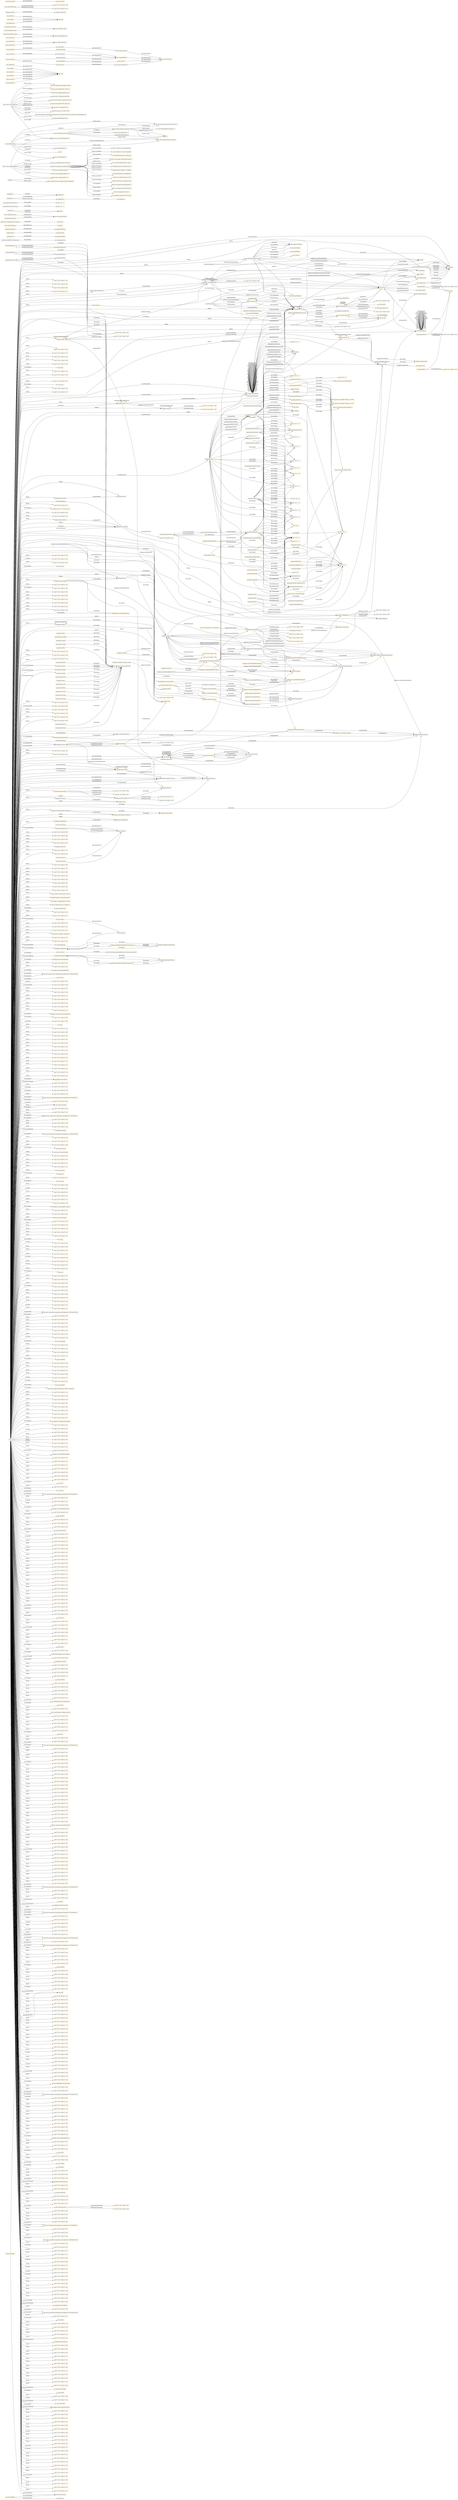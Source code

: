digraph ar2dtool_diagram { 
rankdir=LR;
size="1501"
node [shape = rectangle, color="orange"]; "time:DateTimeInterval" "-acab77b:18c17484a7b:-7f6c" "gufo@en:Quality" "time:MonthOfYear" "time:TimePosition" "-acab77b:18c17484a7b:-7f62" "time:GeneralDateTimeDescription" "gufo@en:Situation" "gufo@en:Sortal" "time:DayOfWeek" "gufo@en:QualityValueAttributionSituation" "time:TemporalUnit" "-acab77b:18c17484a7b:-7f58" "skos:ConceptScheme" "time:ProperInterval" "-acab77b:18c17484a7b:-7f68" "gufo@en:SubKind" "-acab77b:18c17484a7b:-7ff8" "gufo@en:Scene" "gufo@en:ComparativeRelationshipType" "gufo@en:TemporaryInstantiationSituation" "gufo@en:ConcreteEntity" "time:Instant" "gufo@en:AbstractEntity" "propaphen:Phenomenon" "seas:Connection" "-acab77b:18c17484a7b:-7f76" "gufo@en:AbstractEntityType" "propaphen:Observation" "gufo@en:Type" "gufo@en:TemporaryConstitutionSituation" "gufo@en:Phase" "gufo@en:QualityValue" "gufo@en:NonRigidType" "gufo@en:Quantity" "gufo@en:Perdurants" "-acab77b:18c17484a7b:-7f72" "gufo@en:Kind" "gufo@en:Endurant" "seas:System" "gufo@en:TemporaryParthoodSituation" "gufo@en:PhaseMixin" "-acab77b:18c17484a7b:-7f5a" "gufo@en:RelationshipType" "gufo@en:NonSortal" "time:TemporalDuration" "seas:ConnectionPoint" "gufo@en:AntiRigidType" "gufo@en:SituationType" "gufo@en:Participation" "time:Duration" "gufo@en:RoleMixin" "gufo@en:ExtrinsicMode" "time:TimeZone" "gufo@en:ConcreteEntityType" "gufo@en:IntrinsicMode" "gufo@en:Role" "-acab77b:18c17484a7b:-7f64" "gufo@en:EventType" "time:GeneralDurationDescription" "gufo@en:FixedCollection" "geosparql:SpatialObject" "-acab77b:18c17484a7b:-7f74" "gufo@en:ExtrinsicAspect" "skos:Concept" "propaphen:PhenomenonOccurrence" "skos:Collection" "-acab77b:18c17484a7b:-7fed" "gufo@en:RigidType" "gufo@en:FunctionalComplex" "propaphen:Presence" "-acab77b:18c17484a7b:-7f60" "time:TemporalEntity" "-acab77b:18c17484a7b:-7f88" "gufo@en:Entity" "gufo@en:Collection" "gufo@en:VariableCollection" "gufo@en:MaterialRelationshipType" "skos:OrderedCollection" "gufo@en:EndurantType" "geosparql:Geometry" "-acab77b:18c17484a7b:-7f56" "-acab77b:18c17484a7b:-7f6a" "gufo@en:IntrinsicAspect" "gufo@en:Object" "gufo@en:Aspect" "-acab77b:18c17484a7b:-7ff1" "time:TemporalPosition" "geosparql:Feature" "gufo@en:Event" "-acab77b:18c17484a7b:-7ffa" "-acab77b:18c17484a7b:-7fef" "gufo@en:Relator" "time:TRS" "time:Interval" "gufo@en:TemporaryRelationshipSituation" "gufo@en:SemiRigidType" "seas:OutgoingEvaluation" "seas:IncomingEvaluation" "sf:Point" "sf:Envelope" "b4affd5c13e5aa84813675ddbcc1d0ba" "6e981862312f9565fa6e91bd79f5ad02" "gufo@en:ConcreteIndividualType" "a409124e0b13c74f91619a34776d1934" "f5ded83c0556d3c27965dcaf444e22f6" "gufo@en:AbstractIndividual" "gufo@en:Individual" "fa67009822cc18ebbbc9d59e75136358" "gufo@en:AbstractIndividualType" "99264c4af03ff2db5445ac7399d5ad75" "gufo@en:ConcreteIndividual" "82cac37c61eb2e768cc1d74230e02d0a" "b8447a25ec539dd0464a20d3c1abb333" "384ceff15e04e89fb0015f266aa0c3b6" "geosparql:GeometryCollection" "geosparql:FeatureCollection" "seas:Evaluation" "seas:Property" "seas:FeatureOfInterest" ; /*classes style*/
	"geosparql:sfDisjoint" -> "http://dbpedia.org/resource/DE-9IM" [ label = "rdfs:seeAlso" ];
	"geosparql:sfDisjoint" -> "geosparql:ehDisjoint" [ label = "owl:equivalentProperty" ];
	"gufo@en:standsInQualifiedConstitution" -> "gufo@en:TemporaryConstitutionSituation" [ label = "rdfs:seeAlso" ];
	"gufo@en:standsInQualifiedConstitution" -> "gufo@en:standsIn" [ label = "rdfs:subPropertyOf" ];
	"gufo@en:QualityValue" -> "gufo@en:hasReifiedQualityValue" [ label = "rdfs:seeAlso" ];
	"geosparql:asKML" -> "spec11:B.1.2.4" [ label = "skos:example" ];
	"geosparql:asKML" -> "geosparql:hasSerialization" [ label = "rdfs:subPropertyOf" ];
	"geosparql:asKML" -> "https://www.ogc.org/standards/kml" [ label = "rdfs:seeAlso" ];
	"propaphen:t3" -> "propaphen:t1" [ label = "time:after" ];
	"http://www.w3.org/2006/time" -> "http://orcid.org/0000-0002-3884-3420" [ label = "dcterms:creator" ];
	"http://www.w3.org/2006/time" -> "http://www.w3.org/TR/owl-time" [ label = "rdfs:seeAlso" ];
	"http://www.w3.org/2006/time" -> "http://dx.doi.org/10.3233/SW-150187" [ label = "rdfs:seeAlso" ];
	"http://www.w3.org/2006/time" -> "http://www.semantic-web-journal.net/content/time-ontology-extended-non-gregorian-calendar-applications" [ label = "rdfs:seeAlso" ];
	"http://www.w3.org/2006/time" -> "http://www.w3.org/TR/owl-time" [ label = "dcterms:isVersionOf" ];
	"http://www.w3.org/2006/time" -> "http://www.w3.org/2006/time#2016" [ label = "owl:versionIRI" ];
	"http://www.w3.org/2006/time" -> "mailto:panfeng66@gmail.com" [ label = "dcterms:creator" ];
	"http://www.w3.org/2006/time" -> "https://en.wikipedia.org/wiki/Jerry_Hobbs" [ label = "dcterms:creator" ];
	"http://www.w3.org/2006/time" -> "https://orcid.org/0000-0001-8269-8171" [ label = "dcterms:contributor" ];
	"http://www.w3.org/2006/time" -> "mailto:chris.little@metoffice.gov.uk" [ label = "dcterms:contributor" ];
	"http://www.w3.org/2006/time" -> "http://www.w3.org/2006/time#2006" [ label = "owl:priorVersion" ];
	"http://www.w3.org/2006/time" -> "https://creativecommons.org/licenses/by/4.0/" [ label = "dcterms:license" ];
	"time:Instant" -> "time:ProperInterval" [ label = "owl:disjointWith" ];
	"time:generalDay" -> "-acab77b:18c17484a7b:-7de2" [ label = "owl:withRestrictions" ];
	"time:generalDay" -> "xsd:string" [ label = "owl:onDatatype" ];
	"time:intervalBefore" -> "time:intervalDisjoint" [ label = "rdfs:subPropertyOf" ];
	"time:intervalBefore" -> "time:before" [ label = "rdfs:subPropertyOf" ];
	"skos:changeNote" -> "skos:note" [ label = "rdfs:subPropertyOf" ];
	"skos:closeMatch" -> "skos:mappingRelation" [ label = "rdfs:subPropertyOf" ];
	"geosparql:hasSpatialResolution" -> "spec11:B.1.2.2" [ label = "skos:example" ];
	"time:inDateTime" -> "time:inTemporalPosition" [ label = "rdfs:subPropertyOf" ];
	"geosparql:asGeoJSON" -> "spec11:B.1.2.4" [ label = "skos:example" ];
	"geosparql:asGeoJSON" -> "geosparql:hasSerialization" [ label = "rdfs:subPropertyOf" ];
	"geosparql:asGeoJSON" -> "https://tools.ietf.org/html/rfc7946" [ label = "rdfs:seeAlso" ];
	"time:intervalFinishes" -> "time:intervalIn" [ label = "rdfs:subPropertyOf" ];
	"geosparql:defaultGeometry" -> "geosparql:hasGeometry" [ label = "rdfs:subPropertyOf" ];
	"geosparql:defaultGeometry" -> "spec11:B.2.1" [ label = "skos:example" ];
	"geosparql:defaultGeometry" -> "spec11:B.1.2.2" [ label = "skos:example" ];
	"geosparql:defaultGeometry" -> "geosparql:hasDefaultGeometry" [ label = "owl:equivalentProperty" ];
	"gufo@en:standsInQualifiedInstantiation" -> "gufo@en:TemporaryInstantiationSituation" [ label = "rdfs:seeAlso" ];
	"gufo@en:standsInQualifiedInstantiation" -> "gufo@en:standsIn" [ label = "rdfs:subPropertyOf" ];
	"geosparql:dggsLiteral" -> "http://www.opengis.net/doc/AS/dggs/2.0" [ label = "rdfs:seeAlso" ];
	"geosparql:dggsLiteral" -> "spec11:B.1.2.4" [ label = "skos:example" ];
	"geosparql:hasMetricPerimeterLength" -> "geosparql:hasMetricSize" [ label = "rdfs:subPropertyOf" ];
	"geosparql:hasMetricPerimeterLength" -> "spec11:B.1.1.1.2" [ label = "skos:example" ];
	"geosparql:hasMetricVolume" -> "spec11:B.1.2.2" [ label = "skos:example" ];
	"geosparql:hasMetricVolume" -> "geosparql:hasMetricSize" [ label = "rdfs:subPropertyOf" ];
	"geosparql:hasMetricVolume" -> "spec11:B.1.1.2.9" [ label = "skos:example" ];
	"time:hasEnd" -> "time:hasTime" [ label = "rdfs:subPropertyOf" ];
	"geosparql:hasMetricSpatialAccuracy" -> "spec11:B.1.2.3" [ label = "skos:example" ];
	"skos:related" -> "skos:semanticRelation" [ label = "rdfs:subPropertyOf" ];
	"geosparql:SpatialObject" -> "spec11:B.1.1.1.1" [ label = "skos:example" ];
	"geosparql:SpatialObject" -> "spec11:B.1.1.1.2" [ label = "skos:example" ];
	"geosparql:sfCrosses" -> "http://dbpedia.org/resource/DE-9IM" [ label = "rdfs:seeAlso" ];
	"time:hasDurationDescription" -> "time:hasTemporalDuration" [ label = "rdfs:subPropertyOf" ];
	"skos:example" -> "skos:note" [ label = "rdfs:subPropertyOf" ];
	"geosparql:asDGGS" -> "spec11:B.1.2.4" [ label = "skos:example" ];
	"geosparql:asDGGS" -> "geosparql:hasSerialization" [ label = "rdfs:subPropertyOf" ];
	"seas:Evaluation" -> "seas:Property" [ label = "owl:disjointWith" ];
	"seas:Evaluation" -> "seas:FeatureOfInterest" [ label = "owl:disjointWith" ];
	"gufo@en:TemporaryInstantiationSituation" -> "gufo@en:TemporaryRelationshipSituation" [ label = "owl:disjointWith" ];
	"gufo@en:TemporaryInstantiationSituation" -> "gufo@en:TemporaryParthoodSituation" [ label = "owl:disjointWith" ];
	"skos:exactMatch" -> "skos:closeMatch" [ label = "rdfs:subPropertyOf" ];
	"geosparql:rcc8tpp" -> "http://dbpedia.org/resource/DE-9IM" [ label = "rdfs:seeAlso" ];
	"http://www.opengis.net/ont/geosparql" -> "a44470f09d59565d43402c418b854ace" [ label = "dcterms:publisher" ];
	"http://www.opengis.net/ont/geosparql" -> "http://www.opengis.net/doc/IS/geosparql/1.1" [ label = "rdfs:seeAlso" ];
	"http://www.opengis.net/ont/geosparql" -> "613533143b831df9501d9c8bc7a38535" [ label = "dcterms:contributor" ];
	"http://www.opengis.net/ont/geosparql" -> "3e05e9063924057bb77060c461e54124" [ label = "dcterms:contributor" ];
	"http://www.opengis.net/ont/geosparql" -> "695e0f587eea813ba6e5a137930d80c8" [ label = "dcterms:contributor" ];
	"http://www.opengis.net/ont/geosparql" -> "02a5fd25698e28ec079cca09d88df2db" [ label = "dcterms:contributor" ];
	"http://www.opengis.net/ont/geosparql" -> "1cc8925d3121e8e82922a64601d2547d" [ label = "dcterms:contributor" ];
	"http://www.opengis.net/ont/geosparql" -> "8ad5f63728b32304781c606b582c934d" [ label = "dcterms:contributor" ];
	"http://www.opengis.net/ont/geosparql" -> "http://www.opengis.net/ont/geosparql/1.1" [ label = "owl:versionIRI" ];
	"http://www.opengis.net/ont/geosparql" -> "http://www.opengis.net/ont/geosparql/1.0" [ label = "dcterms:replaces" ];
	"http://www.opengis.net/ont/geosparql" -> "b4952270023682573f9cf2fac8860ef4" [ label = "dcterms:contributor" ];
	"http://www.opengis.net/ont/geosparql" -> "2bcd110e8feb1b1078cc671490c839d4" [ label = "dcterms:contributor" ];
	"http://www.opengis.net/ont/geosparql" -> "http://www.opengis.net/doc/IS/geosparql/1.1" [ label = "dcterms:source" ];
	"time:intervalIn" -> "time:intervalEquals" [ label = "owl:propertyDisjointWith" ];
	"skos:broaderTransitive" -> "skos:semanticRelation" [ label = "rdfs:subPropertyOf" ];
	"skos:narrower" -> "skos:narrowerTransitive" [ label = "rdfs:subPropertyOf" ];
	"time:inTimePosition" -> "time:inTemporalPosition" [ label = "rdfs:subPropertyOf" ];
	"geosparql:sfOverlaps" -> "http://dbpedia.org/resource/DE-9IM" [ label = "rdfs:seeAlso" ];
	"geosparql:ehDisjoint" -> "http://dbpedia.org/resource/DE-9IM" [ label = "rdfs:seeAlso" ];
	"geosparql:ehDisjoint" -> "geosparql:sfDisjoint" [ label = "owl:equivalentProperty" ];
	"skos:Collection" -> "skos:ConceptScheme" [ label = "owl:disjointWith" ];
	"skos:Collection" -> "skos:Concept" [ label = "owl:disjointWith" ];
	"geosparql:hasMetricLength" -> "spec11:B.1.2.2" [ label = "skos:example" ];
	"geosparql:hasMetricLength" -> "geosparql:hasMetricSize" [ label = "rdfs:subPropertyOf" ];
	"seas:EvaluationOntology" -> "seas:FeatureOfInterestOntology" [ label = "owl:imports" ];
	"seas:EvaluationOntology" -> "http://www.maxime-lefrancois.info/me#" [ label = "dcterms:creator" ];
	"seas:EvaluationOntology" -> "https://www.apache.org/licenses/LICENSE-2.0" [ label = "dcterms:license" ];
	"seas:EvaluationOntology" -> "seas:" [ label = "vann:preferredNamespaceUri" ];
	"seas:EvaluationOntology" -> "seas:EvaluationOntology-1.0" [ label = "owl:versionIRI" ];
	"gufo@en:hasReifiedQualityValue" -> "gufo@en:hasQualityValue" [ label = "rdfs:seeAlso" ];
	"seas:Connection" -> "seas:ConnectionPoint" [ label = "owl:disjointWith" ];
	"seas:Connection" -> "seas:System" [ label = "owl:disjointWith" ];
	"gufo@en:QualityValueAttributionSituation" -> "gufo@en:TemporaryRelationshipSituation" [ label = "owl:disjointWith" ];
	"gufo@en:QualityValueAttributionSituation" -> "gufo@en:TemporaryInstantiationSituation" [ label = "owl:disjointWith" ];
	"gufo@en:QualityValueAttributionSituation" -> "gufo@en:TemporaryParthoodSituation" [ label = "owl:disjointWith" ];
	"gufo@en:QualityValueAttributionSituation" -> "gufo@en:concernsQualityValue" [ label = "rdfs:seeAlso" ];
	"gufo@en:QualityValueAttributionSituation" -> "gufo@en:concernsReifiedQualityValue" [ label = "rdfs:seeAlso" ];
	"gufo@en:QualityValueAttributionSituation" -> "gufo@en:TemporaryConstitutionSituation" [ label = "owl:disjointWith" ];
	"seas:hasSpatialContext" -> "seas:hasValidityContext" [ label = "rdfs:subPropertyOf" ];
	"skos:scopeNote" -> "skos:note" [ label = "rdfs:subPropertyOf" ];
	"geosparql:ehOverlap" -> "http://dbpedia.org/resource/DE-9IM" [ label = "rdfs:seeAlso" ];
	"geosparql:sfIntersects" -> "http://dbpedia.org/resource/DE-9IM" [ label = "rdfs:seeAlso" ];
	"skos:prefLabel" -> "rdfs:label" [ label = "rdfs:subPropertyOf" ];
	"gufo@en:isSubQuantityOf" -> "gufo@en:isObjectProperPartOf" [ label = "rdfs:subPropertyOf" ];
	"geosparql:hasPerimeterLength" -> "spec11:B.1.1.1.2" [ label = "skos:example" ];
	"geosparql:hasPerimeterLength" -> "geosparql:hasSize" [ label = "rdfs:subPropertyOf" ];
	"gufo@en:IntrinsicAspect" -> "gufo@en:inheresIn" [ label = "rdfs:seeAlso" ];
	"gufo@en:IntrinsicAspect" -> "-acab77b:18c17484a7b:-7fcc" [ label = "owl:disjointUnionOf" ];
	"gufo@en:IntrinsicAspect" -> "-acab77b:18c17484a7b:-7df2" [ label = "owl:disjointUnionOf" ];
	"geosparql:hasBoundingBox" -> "spec11:B.1.2.2" [ label = "skos:example" ];
	"geosparql:hasBoundingBox" -> "geosparql:hasGeometry" [ label = "rdfs:subPropertyOf" ];
	"geosparql:sfEquals" -> "http://dbpedia.org/resource/DE-9IM" [ label = "rdfs:seeAlso" ];
	"geosparql:sfEquals" -> "geosparql:ehEquals" [ label = "owl:equivalentProperty" ];
	"gufo@en:hasBeginPointInXSDDateTimeStamp" -> "gufo@en:hasBeginPointInXSDDate" [ label = "rdfs:seeAlso" ];
	"gufo@en:hasBeginPointInXSDDateTimeStamp" -> "gufo@en:hasBeginPoint" [ label = "rdfs:seeAlso" ];
	"time:generalYear" -> "-acab77b:18c17484a7b:-7de0" [ label = "owl:withRestrictions" ];
	"time:generalYear" -> "xsd:string" [ label = "owl:onDatatype" ];
	"seas:SystemOntology" -> "http://www.maxime-lefrancois.info/me#" [ label = "dcterms:creator" ];
	"seas:SystemOntology" -> "seas:" [ label = "vann:preferredNamespaceUri" ];
	"seas:SystemOntology" -> "https://www.apache.org/licenses/LICENSE-2.0" [ label = "dcterms:license" ];
	"seas:SystemOntology" -> "seas:SystemOntology-1.0" [ label = "owl:priorVersion" ];
	"seas:SystemOntology" -> "seas:SystemOntology-1.1" [ label = "owl:versionIRI" ];
	"seas:SystemOntology" -> "seas:EvaluationOntology" [ label = "owl:imports" ];
	"seas:SystemOntology" -> "seas:FeatureOfInterestOntology" [ label = "owl:imports" ];
	"seas:SystemOntology" -> "pep:" [ label = "owl:imports" ];
	"gufo@en:constitutes" -> "gufo@en:standsInQualifiedConstitution" [ label = "rdfs:seeAlso" ];
	"geosparql:rcc8ec" -> "http://dbpedia.org/resource/DE-9IM" [ label = "rdfs:seeAlso" ];
	"skos:broadMatch" -> "skos:mappingRelation" [ label = "rdfs:subPropertyOf" ];
	"skos:broadMatch" -> "skos:broader" [ label = "rdfs:subPropertyOf" ];
	"time:intervalStarts" -> "time:intervalIn" [ label = "rdfs:subPropertyOf" ];
	"gufo@en:Relator" -> "gufo@en:mediates" [ label = "rdfs:seeAlso" ];
	"gufo@en:EventType" -> "gufo@en:SituationType" [ label = "owl:disjointWith" ];
	"gufo@en:Quantity" -> "gufo@en:isSubQuantityOf" [ label = "rdfs:seeAlso" ];
	"gufo@en:TemporaryConstitutionSituation" -> "gufo@en:TemporaryRelationshipSituation" [ label = "owl:disjointWith" ];
	"gufo@en:TemporaryConstitutionSituation" -> "gufo@en:TemporaryInstantiationSituation" [ label = "owl:disjointWith" ];
	"time:intervalDuring" -> "time:intervalIn" [ label = "rdfs:subPropertyOf" ];
	"geosparql:wktLiteral" -> "spec11:B.2.2.2" [ label = "skos:example" ];
	"geosparql:wktLiteral" -> "https://portal.ogc.org/files/?artifact_id=25355" [ label = "rdfs:seeAlso" ];
	"gufo@en:AbstractEntity" -> "gufo@en:ConcreteEntity" [ label = "owl:disjointWith" ];
	"time:ProperInterval" -> "time:Instant" [ label = "owl:disjointWith" ];
	"skos:narrowMatch" -> "skos:narrower" [ label = "rdfs:subPropertyOf" ];
	"skos:narrowMatch" -> "skos:mappingRelation" [ label = "rdfs:subPropertyOf" ];
	"time:seconds" -> "http://www.bipm.org/en/publications/si-brochure/second.html" [ label = "rdfs:seeAlso" ];
	"geosparql:isEmpty" -> "spec11:B.1.2.3" [ label = "skos:example" ];
	"geosparql:ehCoveredBy" -> "http://dbpedia.org/resource/DE-9IM" [ label = "rdfs:seeAlso" ];
	"gufo@en:partitions" -> "gufo@en:categorizes" [ label = "rdfs:subPropertyOf" ];
	"geosparql:rcc8tppi" -> "http://dbpedia.org/resource/DE-9IM" [ label = "rdfs:seeAlso" ];
	"skos:narrowerTransitive" -> "skos:semanticRelation" [ label = "rdfs:subPropertyOf" ];
	"gufo@en:hasEndPoint" -> "gufo@en:hasEndPointInXSDDateTimeStamp" [ label = "rdfs:seeAlso" ];
	"gufo@en:hasEndPoint" -> "gufo@en:hasEndPointInXSDDate" [ label = "rdfs:seeAlso" ];
	"gufo@en:NonSortal" -> "gufo@en:Sortal" [ label = "owl:disjointWith" ];
	"gufo@en:concernsReifiedQualityValue" -> "gufo@en:concernsQualityValue" [ label = "rdfs:comment" ];
	"skos:altLabel" -> "rdfs:label" [ label = "rdfs:subPropertyOf" ];
	"gufo@en:Phase" -> "gufo@en:Role" [ label = "owl:disjointWith" ];
	"gufo@en:ComparativeRelationshipType" -> "gufo@en:isDerivedFrom" [ label = "rdfs:seeAlso" ];
	"gufo@en:ComparativeRelationshipType" -> "gufo@en:MaterialRelationshipType" [ label = "owl:disjointWith" ];
	"gufo@en:isSituationProperPartOf" -> "gufo@en:isProperPartOf" [ label = "rdfs:subPropertyOf" ];
	"skos:Concept" -> "skos:ConceptScheme" [ label = "owl:disjointWith" ];
	"gufo@en:hasEndPointInXSDDateTimeStamp" -> "gufo@en:hasEndPointInXSDDate" [ label = "rdfs:seeAlso" ];
	"gufo@en:hasEndPointInXSDDateTimeStamp" -> "gufo@en:hasEndPoint" [ label = "rdfs:seeAlso" ];
	"skos:hiddenLabel" -> "rdfs:label" [ label = "rdfs:subPropertyOf" ];
	"seas:ConnectionPoint" -> "seas:System" [ label = "owl:disjointWith" ];
	"seas:ConnectionPoint" -> "seas:Connection" [ label = "owl:disjointWith" ];
	"gufo@en:FunctionalComplex" -> "gufo@en:TemporaryParthoodSituation" [ label = "rdfs:seeAlso" ];
	"gufo@en:FunctionalComplex" -> "gufo@en:isComponentOf" [ label = "rdfs:comment" ];
	"gufo@en:isSubCollectionOf" -> "gufo@en:standsInQualifiedParthood" [ label = "rdfs:seeAlso" ];
	"gufo@en:isSubCollectionOf" -> "gufo@en:isObjectProperPartOf" [ label = "rdfs:subPropertyOf" ];
	"time:generalMonth" -> "-acab77b:18c17484a7b:-7de1" [ label = "owl:withRestrictions" ];
	"time:generalMonth" -> "xsd:string" [ label = "owl:onDatatype" ];
	"geosparql:sfTouches" -> "http://dbpedia.org/resource/DE-9IM" [ label = "rdfs:seeAlso" ];
	"geosparql:sfTouches" -> "geosparql:ehMeet" [ label = "owl:equivalentProperty" ];
	"time:intervalEquals" -> "time:intervalIn" [ label = "owl:propertyDisjointWith" ];
	"geosparql:rcc8ntppi" -> "http://dbpedia.org/resource/DE-9IM" [ label = "rdfs:seeAlso" ];
	"http://www.opengis.net/ont/sf" -> "http://www.opengis.net/ont/sf/1.1" [ label = "owl:versionIRI" ];
	"http://www.opengis.net/ont/sf" -> "d019bd789814ebc8842cf04f473a2fd0" [ label = "dcterms:publisher" ];
	"geosparql:hasVolume" -> "spec11:B.1.2.2" [ label = "skos:example" ];
	"geosparql:hasVolume" -> "geosparql:hasSize" [ label = "rdfs:subPropertyOf" ];
	"gufo@en:standsInQualifiedAttribution" -> "gufo@en:QualityValueAttributionSituation" [ label = "rdfs:seeAlso" ];
	"gufo@en:standsInQualifiedAttribution" -> "gufo@en:standsIn" [ label = "rdfs:subPropertyOf" ];
	"gufo@en:isComponentOf" -> "gufo@en:standsInQualifiedParthood" [ label = "rdfs:seeAlso" ];
	"gufo@en:isComponentOf" -> "gufo@en:isObjectProperPartOf" [ label = "rdfs:subPropertyOf" ];
	"gufo@en:Endurant" -> "-acab77b:18c17484a7b:-7fd9" [ label = "owl:disjointUnionOf" ];
	"gufo@en:Endurant" -> "-acab77b:18c17484a7b:-7dfc" [ label = "owl:disjointUnionOf" ];
	"seas:connectedThrough" -> "-acab77b:18c17484a7b:-7fe4" [ label = "owl:propertyChainAxiom" ];
	"seas:connectedThrough" -> "-acab77b:18c17484a7b:-7e0f" [ label = "owl:propertyChainAxiom" ];
	"gufo@en:Collection" -> "-acab77b:18c17484a7b:-7fde" [ label = "owl:disjointUnionOf" ];
	"gufo@en:Collection" -> "-acab77b:18c17484a7b:-7e01" [ label = "owl:disjointUnionOf" ];
	"geosparql:hasCentroid" -> "geosparql:hasGeometry" [ label = "rdfs:subPropertyOf" ];
	"geosparql:hasCentroid" -> "spec11:B.1.2.2" [ label = "skos:example" ];
	"gufo@en:Event" -> "gufo@en:participatedIn" [ label = "rdfs:seeAlso" ];
	"gufo@en:Aspect" -> "-acab77b:18c17484a7b:-7fe0" [ label = "owl:disjointUnionOf" ];
	"gufo@en:Aspect" -> "gufo@en:Object" [ label = "owl:disjointWith" ];
	"gufo@en:Aspect" -> "-acab77b:18c17484a7b:-7e03" [ label = "owl:disjointUnionOf" ];
	"seas:hasTemporalContext" -> "seas:hasValidityContext" [ label = "rdfs:subPropertyOf" ];
	"geosparql:coordinateDimension" -> "spec11:B.1.2.3" [ label = "skos:example" ];
	"geosparql:hasGeometry" -> "spec11:B.1.1.2.3" [ label = "skos:example" ];
	"geosparql:hasGeometry" -> "spec11:B.1.1.2.6" [ label = "skos:example" ];
	"geosparql:hasGeometry" -> "spec11:B.1.2.3" [ label = "skos:example" ];
	"geosparql:hasGeometry" -> "spec11:B.1.2.4" [ label = "skos:example" ];
	"geosparql:hasGeometry" -> "spec11:B.1.1.3.2" [ label = "skos:example" ];
	"geosparql:hasGeometry" -> "spec11:B.1.2.2" [ label = "skos:example" ];
	"geosparql:hasGeometry" -> "spec11:B.1.1.2.4" [ label = "skos:example" ];
	"geosparql:hasGeometry" -> "spec11:B.1.1.2.5" [ label = "skos:example" ];
	"geosparql:hasGeometry" -> "spec11:B.1.1.2.8" [ label = "skos:example" ];
	"geosparql:hasGeometry" -> "spec11:B.2" [ label = "skos:example" ];
	"geosparql:hasGeometry" -> "spec11:B.1.1.2.2" [ label = "skos:example" ];
	"geosparql:hasGeometry" -> "spec11:B.1.1.3.3" [ label = "skos:example" ];
	"seas:FeatureOfInterestOntology" -> "http://www.maxime-lefrancois.info/me#" [ label = "dcterms:creator" ];
	"seas:FeatureOfInterestOntology" -> "seas:FeatureOfInterestOntology-1.0" [ label = "owl:versionIRI" ];
	"seas:FeatureOfInterestOntology" -> "seas:" [ label = "vann:preferredNamespaceUri" ];
	"seas:FeatureOfInterestOntology" -> "https://www.apache.org/licenses/LICENSE-2.0" [ label = "dcterms:license" ];
	"geosparql:spatialDimension" -> "spec11:B.1.2.3" [ label = "skos:example" ];
	"geosparql:rcc8dc" -> "http://dbpedia.org/resource/DE-9IM" [ label = "rdfs:seeAlso" ];
	"gufo@en:EndurantType" -> "-acab77b:18c17484a7b:-7fd5" [ label = "owl:disjointUnionOf" ];
	"gufo@en:EndurantType" -> "-acab77b:18c17484a7b:-7fd7" [ label = "owl:disjointUnionOf" ];
	"gufo@en:EndurantType" -> "gufo@en:SituationType" [ label = "owl:disjointWith" ];
	"gufo@en:EndurantType" -> "gufo@en:EventType" [ label = "owl:disjointWith" ];
	"gufo@en:EndurantType" -> "-acab77b:18c17484a7b:-7df8" [ label = "owl:disjointUnionOf" ];
	"gufo@en:EndurantType" -> "-acab77b:18c17484a7b:-7dfa" [ label = "owl:disjointUnionOf" ];
	"gufo@en:AbstractIndividualType" -> "gufo@en:RelationshipType" [ label = "owl:disjointWith" ];
	"gufo@en:AbstractIndividualType" -> "gufo@en:ConcreteIndividualType" [ label = "owl:disjointWith" ];
	"gufo@en:Individual" -> "-acab77b:18c17484a7b:-7df4" [ label = "owl:disjointUnionOf" ];
	"gufo@en:Individual" -> "gufo@en:Type" [ label = "owl:disjointWith" ];
	"gufo@en:isObjectProperPartOf" -> "gufo@en:isProperPartOf" [ label = "rdfs:subPropertyOf" ];
	"seas:BalanceEvaluation" -> "seas:IncomingEvaluation" [ label = "owl:disjointWith" ];
	"geosparql:hasArea" -> "spec11:B.1.2.2" [ label = "skos:example" ];
	"geosparql:hasArea" -> "geosparql:hasSize" [ label = "rdfs:subPropertyOf" ];
	"geosparql:hasArea" -> "spec11:B.1.1.2.4" [ label = "skos:example" ];
	"gufo@en:" -> "http://purl.org/nemo/gufo#/1.0.0" [ label = "owl:versionIRI" ];
	"gufo@en:" -> "https://creativecommons.org/licenses/by/4.0/legalcode" [ label = "dcterms:license" ];
	"gufo@en:NonRigidType" -> "-acab77b:18c17484a7b:-7fca" [ label = "owl:disjointUnionOf" ];
	"gufo@en:NonRigidType" -> "gufo@en:RigidType" [ label = "owl:disjointWith" ];
	"gufo@en:NonRigidType" -> "-acab77b:18c17484a7b:-7df0" [ label = "owl:disjointUnionOf" ];
	"geosparql:hasLength" -> "spec11:B.1.2.2" [ label = "skos:example" ];
	"geosparql:hasLength" -> "geosparql:hasSize" [ label = "rdfs:subPropertyOf" ];
	"geosparql:hasLength" -> "spec11:B.1.1.2.7" [ label = "skos:example" ];
	"geosparql:hasMetricSpatialResolution" -> "spec11:B.1.2.2" [ label = "skos:example" ];
	"geosparql:hasMetricSpatialResolution" -> "spec11:B.1.1.2.6" [ label = "skos:example" ];
	"gufo@en:isCollectionMemberOf" -> "gufo@en:standsInQualifiedParthood" [ label = "rdfs:seeAlso" ];
	"gufo@en:isCollectionMemberOf" -> "gufo@en:isObjectProperPartOf" [ label = "rdfs:subPropertyOf" ];
	"propaphen:ti1" -> "propaphen:ti2" [ label = "time:intervalContains" ];
	"propaphen:ti1" -> "propaphen:t1" [ label = "time:hasBeginning" ];
	"time:hasDuration" -> "time:hasTemporalDuration" [ label = "rdfs:subPropertyOf" ];
	"gufo@en:MaterialRelationshipType" -> "gufo@en:isDerivedFrom" [ label = "rdfs:seeAlso" ];
	"gufo@en:AbstractIndividual" -> "gufo@en:ConcreteIndividual" [ label = "owl:disjointWith" ];
	"gufo@en:isEventProperPartOf" -> "gufo@en:isProperPartOf" [ label = "rdfs:subPropertyOf" ];
	"gufo@en:TemporaryParthoodSituation" -> "gufo@en:TemporaryRelationshipSituation" [ label = "owl:disjointWith" ];
	"geosparql:hasMetricArea" -> "spec11:B.1.1.2.3" [ label = "skos:example" ];
	"geosparql:hasMetricArea" -> "geosparql:hasMetricSize" [ label = "rdfs:subPropertyOf" ];
	"geosparql:hasMetricArea" -> "spec11:B.1.1.2.9" [ label = "skos:example" ];
	"geosparql:hasMetricArea" -> "spec11:B.1.2.2" [ label = "skos:example" ];
	"geosparql:hasMetricArea" -> "spec11:B.1.1.3.3" [ label = "skos:example" ];
	"gufo@en:standsInQualifiedParthood" -> "gufo@en:TemporaryParthoodSituation" [ label = "rdfs:seeAlso" ];
	"gufo@en:standsInQualifiedParthood" -> "gufo@en:standsIn" [ label = "rdfs:subPropertyOf" ];
	"time:hasBeginning" -> "time:hasTime" [ label = "rdfs:subPropertyOf" ];
	"gufo@en:concernsQualityValue" -> "gufo@en:concernsReifiedQualityValue" [ label = "rdfs:seeAlso" ];
	"geosparql:ehMeet" -> "http://dbpedia.org/resource/DE-9IM" [ label = "rdfs:seeAlso" ];
	"geosparql:ehMeet" -> "geosparql:sfTouches" [ label = "owl:equivalentProperty" ];
	"gufo@en:ConcreteEntity" -> "-acab77b:18c17484a7b:-7fdc" [ label = "owl:disjointUnionOf" ];
	"gufo@en:Participation" -> "gufo@en:participatedIn" [ label = "rdfs:seeAlso" ];
	"geosparql:rcc8eq" -> "http://dbpedia.org/resource/DE-9IM" [ label = "rdfs:seeAlso" ];
	"gufo@en:hasEndPointInXSDDate" -> "gufo@en:hasEndPointInXSDDateTimeStamp" [ label = "rdfs:seeAlso" ];
	"gufo@en:hasEndPointInXSDDate" -> "gufo@en:hasEndPoint" [ label = "rdfs:seeAlso" ];
	"geosparql:ehInside" -> "http://dbpedia.org/resource/DE-9IM" [ label = "rdfs:seeAlso" ];
	"geosparql:dimension" -> "spec11:B.1.2.3" [ label = "skos:example" ];
	"gufo@en:hasQualityValue" -> "gufo@en:hasReifiedQualityValue" [ label = "rdfs:seeAlso" ];
	"gufo@en:AbstractEntityType" -> "gufo@en:RelationshipType" [ label = "owl:disjointWith" ];
	"gufo@en:AbstractEntityType" -> "gufo@en:ConcreteEntityType" [ label = "owl:disjointWith" ];
	"geosparql:FeatureCollection" -> "spec11:B.1.1.6" [ label = "skos:example" ];
	"https://w3id.org/def/propaphen" -> "seas:SystemOntology-1.1" [ label = "owl:imports" ];
	"https://w3id.org/def/propaphen" -> "http://www.opengis.net/ont/geosparql" [ label = "owl:imports" ];
	"https://w3id.org/def/propaphen" -> "http://purl.org/nemo/gufo#/1.0.0" [ label = "owl:imports" ];
	"https://w3id.org/def/propaphen" -> "https://w3id.org/def/propaphen/1.0.0" [ label = "owl:versionIRI" ];
	"https://w3id.org/def/propaphen" -> "http://www.w3.org/2006/time#2016" [ label = "owl:imports" ];
	"https://w3id.org/def/propaphen" -> "http://www.opengis.net/ont/sf" [ label = "owl:imports" ];
	"https://w3id.org/def/propaphen" -> "https://orcid.org/0000-0002-4594-5492" [ label = "dcterms:creator" ];
	"gufo@en:ExtrinsicMode" -> "gufo@en:inheresIn" [ label = "rdfs:seeAlso" ];
	"gufo@en:ExtrinsicMode" -> "gufo@en:externallyDependsOn" [ label = "rdfs:seeAlso" ];
	"gufo@en:ExtrinsicMode" -> "gufo@en:Relator" [ label = "owl:disjointWith" ];
	"geosparql:sfContains" -> "http://dbpedia.org/resource/DE-9IM" [ label = "rdfs:seeAlso" ];
	"geosparql:asWKT" -> "spec11:B.1.1.2.3" [ label = "skos:example" ];
	"geosparql:asWKT" -> "spec11:B.1.2.2" [ label = "skos:example" ];
	"geosparql:asWKT" -> "geosparql:hasSerialization" [ label = "rdfs:subPropertyOf" ];
	"geosparql:asWKT" -> "spec11:B.1.1.2.2" [ label = "skos:example" ];
	"geosparql:asWKT" -> "spec11:B.1.1.3.3" [ label = "skos:example" ];
	"geosparql:asWKT" -> "spec11:B.1.1.2.8" [ label = "skos:example" ];
	"geosparql:asWKT" -> "spec11:B.1.1.2.5" [ label = "skos:example" ];
	"geosparql:asWKT" -> "spec11:B.1.1.2.4" [ label = "skos:example" ];
	"geosparql:asWKT" -> "spec11:B.1.1.3.2" [ label = "skos:example" ];
	"geosparql:asWKT" -> "spec11:B.1.1.3.1" [ label = "skos:example" ];
	"geosparql:asWKT" -> "spec11:B.1.1.2.6" [ label = "skos:example" ];
	"geosparql:asWKT" -> "spec11:B.2.2.4" [ label = "skos:example" ];
	"geosparql:asWKT" -> "spec11:B.2.1" [ label = "skos:example" ];
	"skos:definition" -> "skos:note" [ label = "rdfs:subPropertyOf" ];
	"geosparql:rcc8ntpp" -> "http://dbpedia.org/resource/DE-9IM" [ label = "rdfs:seeAlso" ];
	"skos:historyNote" -> "skos:note" [ label = "rdfs:subPropertyOf" ];
	"geosparql:rcc8po" -> "http://dbpedia.org/resource/DE-9IM" [ label = "rdfs:seeAlso" ];
	"geosparql:ehCovers" -> "http://dbpedia.org/resource/DE-9IM" [ label = "rdfs:seeAlso" ];
	"gufo@en:hasBeginPoint" -> "gufo@en:hasBeginPointInXSDDateTimeStamp" [ label = "rdfs:seeAlso" ];
	"gufo@en:hasBeginPoint" -> "gufo@en:hasBeginPointInXSDDate" [ label = "rdfs:seeAlso" ];
	"geosparql:hasDefaultGeometry" -> "geosparql:defaultGeometry" [ label = "owl:equivalentProperty" ];
	"geosparql:hasDefaultGeometry" -> "geosparql:hasGeometry" [ label = "rdfs:subPropertyOf" ];
	"geosparql:hasSerialization" -> "spec11:B.1.2.3" [ label = "skos:example" ];
	"gufo@en:ConcreteIndividualType" -> "gufo@en:RelationshipType" [ label = "owl:disjointWith" ];
	"time:TemporalEntity" -> "-acab77b:18c17484a7b:-7f88" [ label = "owl:equivalentClass" ];
	"time:TemporalEntity" -> "-acab77b:18c17484a7b:-7de6" [ label = "owl:unionOf" ];
	"geosparql:geoJSONLiteral" -> "spec11:B.1.2.4" [ label = "skos:example" ];
	"geosparql:geoJSONLiteral" -> "https://tools.ietf.org/html/rfc7946" [ label = "rdfs:seeAlso" ];
	"gufo@en:Kind" -> "gufo@en:SubKind" [ label = "owl:disjointWith" ];
	"geosparql:sfWithin" -> "http://dbpedia.org/resource/DE-9IM" [ label = "rdfs:seeAlso" ];
	"seas:connectsSystem" -> "-acab77b:18c17484a7b:-7fe2" [ label = "owl:propertyChainAxiom" ];
	"seas:connectsSystem" -> "-acab77b:18c17484a7b:-7e0d" [ label = "owl:propertyChainAxiom" ];
	"geosparql:hasSpatialAccuracy" -> "spec11:B.1.2.3" [ label = "skos:example" ];
	"NULL" -> "gufo@en:concernsQualityType" [ label = "owl:onProperty" ];
	"NULL" -> "-acab77b:18c17484a7b:-7ebc" [ label = "rdf:first" ];
	"NULL" -> "time:TemporalPosition" [ label = "rdf:first" ];
	"NULL" -> "geosparql:SpatialObject" [ label = "owl:allValuesFrom" ];
	"NULL" -> "-acab77b:18c17484a7b:-7eff" [ label = "rdf:first" ];
	"NULL" -> "seas:connectsSystem" [ label = "owl:onProperty" ];
	"NULL" -> "gufo@en:concernsNonRigidType" [ label = "owl:onProperty" ];
	"NULL" -> "gufo@en:ConcreteIndividual" [ label = "owl:onClass" ];
	"NULL" -> "http://www.semanticweb.org/alencga1/ontologies/2023/2/PhenOWL/OP2" [ label = "swrl:argument1" ];
	"NULL" -> "time:years" [ label = "owl:onProperty" ];
	"NULL" -> "-acab77b:18c17484a7b:-7e44" [ label = "swrl:body" ];
	"NULL" -> "-acab77b:18c17484a7b:-7e06" [ label = "owl:intersectionOf" ];
	"NULL" -> "-acab77b:18c17484a7b:-7f47" [ label = "rdf:rest" ];
	"NULL" -> "-acab77b:18c17484a7b:-7eb6" [ label = "rdf:first" ];
	"NULL" -> "-acab77b:18c17484a7b:-7e15" [ label = "rdf:rest" ];
	"NULL" -> "-acab77b:18c17484a7b:-7e1b" [ label = "swrl:body" ];
	"NULL" -> "time:GeneralDurationDescription" [ label = "rdf:first" ];
	"NULL" -> "-acab77b:18c17484a7b:-7eea" [ label = "rdf:first" ];
	"NULL" -> "-acab77b:18c17484a7b:-7e66" [ label = "rdf:rest" ];
	"NULL" -> "gufo@en:ComparativeRelationshipType" [ label = "rdf:first" ];
	"NULL" -> "-acab77b:18c17484a7b:-7f13" [ label = "rdf:first" ];
	"NULL" -> "gufo@en:concernsConstitutedEndurant" [ label = "owl:onProperty" ];
	"NULL" -> "-acab77b:18c17484a7b:-7fb5" [ label = "owl:onProperty" ];
	"NULL" -> "-acab77b:18c17484a7b:-7ddf" [ label = "owl:unionOf" ];
	"NULL" -> "rdf:nil" [ label = "rdf:rest" ];
	"NULL" -> "-acab77b:18c17484a7b:-7e36" [ label = "rdf:rest" ];
	"NULL" -> "-acab77b:18c17484a7b:-7fdd" [ label = "rdf:rest" ];
	"NULL" -> "-acab77b:18c17484a7b:-7e5a" [ label = "rdf:first" ];
	"NULL" -> "-acab77b:18c17484a7b:-7e87" [ label = "rdf:rest" ];
	"NULL" -> "-acab77b:18c17484a7b:-7e8c" [ label = "rdf:first" ];
	"NULL" -> "-acab77b:18c17484a7b:-7ed2" [ label = "rdf:rest" ];
	"NULL" -> "-acab77b:18c17484a7b:-7e3b" [ label = "rdf:first" ];
	"NULL" -> "gufo@en:Sortal" [ label = "rdf:first" ];
	"NULL" -> "-acab77b:18c17484a7b:-7df3" [ label = "rdf:rest" ];
	"NULL" -> "time:hasBeginning" [ label = "swrl:propertyPredicate" ];
	"NULL" -> "-acab77b:18c17484a7b:-7e2d" [ label = "rdf:first" ];
	"NULL" -> "-acab77b:18c17484a7b:-7e57" [ label = "rdf:rest" ];
	"NULL" -> "-acab77b:18c17484a7b:-7f1c" [ label = "rdf:first" ];
	"NULL" -> "gufo@en:inheresIn" [ label = "owl:onProperty" ];
	"NULL" -> "-acab77b:18c17484a7b:-7ef5" [ label = "rdf:first" ];
	"NULL" -> "-acab77b:18c17484a7b:-7e33" [ label = "rdf:first" ];
	"NULL" -> "gufo@en:RelationshipType" [ label = "owl:onClass" ];
	"NULL" -> "-acab77b:18c17484a7b:-7f59" [ label = "rdf:rest" ];
	"NULL" -> "propaphen:observationOf" [ label = "swrl:propertyPredicate" ];
	"NULL" -> "-acab77b:18c17484a7b:-7e78" [ label = "rdf:rest" ];
	"NULL" -> "-acab77b:18c17484a7b:-7fec" [ label = "owl:unionOf" ];
	"NULL" -> "-acab77b:18c17484a7b:-7de9" [ label = "owl:members" ];
	"NULL" -> "-acab77b:18c17484a7b:-7e16" [ label = "rdf:first" ];
	"NULL" -> "http://www.semanticweb.org/alencga1/ontologies/2023/2/PhenOWL/S1" [ label = "swrl:argument1" ];
	"NULL" -> "-acab77b:18c17484a7b:-7de4" [ label = "owl:unionOf" ];
	"NULL" -> "seas:connectsSystemAt" [ label = "owl:onProperty" ];
	"NULL" -> "-acab77b:18c17484a7b:-7eb9" [ label = "rdf:rest" ];
	"NULL" -> "http://www.semanticweb.org/alencga1/ontologies/2023/2/PhenOWL/S1" [ label = "swrl:argument2" ];
	"NULL" -> "-acab77b:18c17484a7b:-7ec3" [ label = "rdf:rest" ];
	"NULL" -> "http://www.semanticweb.org/alencga1/ontologies/2023/2/PhenOWL/t1" [ label = "swrl:argument2" ];
	"NULL" -> "-acab77b:18c17484a7b:-7eaf" [ label = "rdf:first" ];
	"NULL" -> "-acab77b:18c17484a7b:-7e80" [ label = "rdf:first" ];
	"NULL" -> "gufo@en:AntiRigidType" [ label = "rdf:first" ];
	"NULL" -> "seas:connectsSystemAt" [ label = "rdf:first" ];
	"NULL" -> "-acab77b:18c17484a7b:-7dea" [ label = "rdf:rest" ];
	"NULL" -> "propaphen:happensIn" [ label = "swrl:propertyPredicate" ];
	"NULL" -> "http://www.semanticweb.org/alencga1/ontologies/2023/2/PhenOWL/PR1" [ label = "swrl:argument1" ];
	"NULL" -> "-acab77b:18c17484a7b:-7ee4" [ label = "rdf:rest" ];
	"NULL" -> "-acab77b:18c17484a7b:-7f74" [ label = "rdf:first" ];
	"NULL" -> "-acab77b:18c17484a7b:-7e1f" [ label = "rdf:first" ];
	"NULL" -> "-acab77b:18c17484a7b:-7edb" [ label = "rdf:first" ];
	"NULL" -> "time:intervalEquals" [ label = "swrl:propertyPredicate" ];
	"NULL" -> "time:numericPosition" [ label = "owl:onProperty" ];
	"NULL" -> "seas:connectsSystemThrough" [ label = "rdf:first" ];
	"NULL" -> "-acab77b:18c17484a7b:-7ed9" [ label = "rdf:first" ];
	"NULL" -> "-acab77b:18c17484a7b:-7f30" [ label = "rdf:rest" ];
	"NULL" -> "-acab77b:18c17484a7b:-7ee1" [ label = "rdf:first" ];
	"NULL" -> "-acab77b:18c17484a7b:-7ec2" [ label = "rdf:first" ];
	"NULL" -> "seas:connectsAt" [ label = "rdf:first" ];
	"NULL" -> "gufo@en:hasEndPoint" [ label = "swrl:propertyPredicate" ];
	"NULL" -> "xsd:gMonth" [ label = "owl:allValuesFrom" ];
	"NULL" -> "-acab77b:18c17484a7b:-7f51" [ label = "rdf:rest" ];
	"NULL" -> "xsd:decimal" [ label = "owl:allValuesFrom" ];
	"NULL" -> "time:minutes" [ label = "owl:onProperty" ];
	"NULL" -> "-acab77b:18c17484a7b:-7e09" [ label = "rdf:rest" ];
	"NULL" -> "-acab77b:18c17484a7b:-7f64" [ label = "rdf:first" ];
	"NULL" -> "gufo@en:Endurant" [ label = "owl:onClass" ];
	"NULL" -> "-acab77b:18c17484a7b:-7ecb" [ label = "swrl:body" ];
	"NULL" -> "-acab77b:18c17484a7b:-7fe1" [ label = "rdf:rest" ];
	"NULL" -> "-acab77b:18c17484a7b:-7f2a" [ label = "swrl:head" ];
	"NULL" -> "-acab77b:18c17484a7b:-7e77" [ label = "rdf:first" ];
	"NULL" -> "-acab77b:18c17484a7b:-7e6a" [ label = "rdf:rest" ];
	"NULL" -> "-acab77b:18c17484a7b:-7f56" [ label = "rdf:first" ];
	"NULL" -> "c03586bed2c7d0ac44fa6f8377fa8a26" [ label = "owl:onProperty" ];
	"NULL" -> "-acab77b:18c17484a7b:-7f21" [ label = "rdf:rest" ];
	"NULL" -> "-acab77b:18c17484a7b:-7ef0" [ label = "rdf:first" ];
	"NULL" -> "seas:connectionPointOf" [ label = "owl:onProperty" ];
	"NULL" -> "-acab77b:18c17484a7b:-7e58" [ label = "rdf:first" ];
	"NULL" -> "propaphen:observationOf" [ label = "owl:onProperty" ];
	"NULL" -> "-acab77b:18c17484a7b:-7e40" [ label = "rdf:rest" ];
	"NULL" -> "-acab77b:18c17484a7b:-7e3a" [ label = "rdf:rest" ];
	"NULL" -> "gufo@en:concernsReifiedQualityValue" [ label = "owl:onProperty" ];
	"NULL" -> "-acab77b:18c17484a7b:-7fef" [ label = "rdf:first" ];
	"NULL" -> "-acab77b:18c17484a7b:-7ed1" [ label = "rdf:first" ];
	"NULL" -> "time:ProperInterval" [ label = "swrl:classPredicate" ];
	"NULL" -> "-acab77b:18c17484a7b:-7efc" [ label = "rdf:rest" ];
	"NULL" -> "time:day" [ label = "owl:onProperty" ];
	"NULL" -> "skos:Collection" [ label = "rdf:first" ];
	"NULL" -> "-acab77b:18c17484a7b:-7eb3" [ label = "swrl:head" ];
	"NULL" -> "-acab77b:18c17484a7b:-7e8b" [ label = "rdf:rest" ];
	"NULL" -> "-acab77b:18c17484a7b:-7e8e" [ label = "rdf:first" ];
	"NULL" -> "-acab77b:18c17484a7b:-7de7" [ label = "rdf:rest" ];
	"NULL" -> "-acab77b:18c17484a7b:-7e08" [ label = "owl:unionOf" ];
	"NULL" -> "-acab77b:18c17484a7b:-7e94" [ label = "rdf:first" ];
	"NULL" -> "-acab77b:18c17484a7b:-7f10" [ label = "swrl:head" ];
	"NULL" -> "-acab77b:18c17484a7b:-7f80" [ label = "rdf:rest" ];
	"NULL" -> "time:year" [ label = "owl:onProperty" ];
	"NULL" -> "-acab77b:18c17484a7b:-7f22" [ label = "rdf:first" ];
	"NULL" -> "-acab77b:18c17484a7b:-7ea2" [ label = "rdf:rest" ];
	"NULL" -> "-acab77b:18c17484a7b:-7e0a" [ label = "rdf:rest" ];
	"NULL" -> "-acab77b:18c17484a7b:-7fbf" [ label = "owl:onProperty" ];
	"NULL" -> "-acab77b:18c17484a7b:-7fd2" [ label = "rdf:rest" ];
	"NULL" -> "-acab77b:18c17484a7b:-7e86" [ label = "rdf:first" ];
	"NULL" -> "-acab77b:18c17484a7b:-7e5b" [ label = "rdf:rest" ];
	"NULL" -> "-acab77b:18c17484a7b:-7ded" [ label = "rdf:rest" ];
	"NULL" -> "gufo@en:concernsQualityValue" [ label = "owl:onProperty" ];
	"NULL" -> "-acab77b:18c17484a7b:-7ece" [ label = "swrl:head" ];
	"NULL" -> "-acab77b:18c17484a7b:-7f12" [ label = "rdf:rest" ];
	"NULL" -> "http://www.semanticweb.org/alencga1/ontologies/2023/2/PhenOWL/SO2" [ label = "swrl:argument1" ];
	"NULL" -> "-acab77b:18c17484a7b:-7f63" [ label = "rdf:rest" ];
	"NULL" -> "-acab77b:18c17484a7b:-7e8a" [ label = "rdf:first" ];
	"NULL" -> "http://www.semanticweb.org/alencga1/ontologies/2023/2/PhenOWL/SO2" [ label = "swrl:argument2" ];
	"NULL" -> "-acab77b:18c17484a7b:-7e67" [ label = "rdf:first" ];
	"NULL" -> "-acab77b:18c17484a7b:-7f5d" [ label = "rdf:rest" ];
	"NULL" -> "-acab77b:18c17484a7b:-7eed" [ label = "rdf:rest" ];
	"NULL" -> "gufo@en:externallyDependsOn" [ label = "owl:onProperty" ];
	"NULL" -> "-acab77b:18c17484a7b:-7e4c" [ label = "rdf:first" ];
	"NULL" -> "-acab77b:18c17484a7b:-7f0d" [ label = "swrl:body" ];
	"NULL" -> "gufo@en:ConcreteIndividual" [ label = "owl:someValuesFrom" ];
	"NULL" -> "seas:isPropertyOf" [ label = "owl:onProperty" ];
	"NULL" -> "-acab77b:18c17484a7b:-7f2b" [ label = "rdf:first" ];
	"NULL" -> "-acab77b:18c17484a7b:-7e52" [ label = "rdf:first" ];
	"NULL" -> "-acab77b:18c17484a7b:-7ebd" [ label = "rdf:rest" ];
	"NULL" -> "-acab77b:18c17484a7b:-7f31" [ label = "rdf:first" ];
	"NULL" -> "time:monthOfYear" [ label = "owl:onProperty" ];
	"NULL" -> "-acab77b:18c17484a7b:-7dde" [ label = "rdf:rest" ];
	"NULL" -> "fa67009822cc18ebbbc9d59e75136358" [ label = "rdf:first" ];
	"NULL" -> "-acab77b:18c17484a7b:-7ed8" [ label = "rdf:rest" ];
	"NULL" -> "-acab77b:18c17484a7b:-7e22" [ label = "rdf:rest" ];
	"NULL" -> "-acab77b:18c17484a7b:-7df9" [ label = "rdf:rest" ];
	"NULL" -> "-acab77b:18c17484a7b:-7e5f" [ label = "swrl:body" ];
	"NULL" -> "-acab77b:18c17484a7b:-7f82" [ label = "owl:unionOf" ];
	"NULL" -> "time:dayOfWeek" [ label = "owl:onProperty" ];
	"NULL" -> "http://www.opengis.net/def/uom/ISO-8601/0/Gregorian" [ label = "owl:hasValue" ];
	"NULL" -> "-acab77b:18c17484a7b:-7e25" [ label = "rdf:first" ];
	"NULL" -> "-acab77b:18c17484a7b:-7ea9" [ label = "rdf:first" ];
	"NULL" -> "time:Instant" [ label = "rdf:first" ];
	"NULL" -> "-acab77b:18c17484a7b:-7ede" [ label = "rdf:rest" ];
	"NULL" -> "time:Interval" [ label = "rdf:first" ];
	"NULL" -> "-acab77b:18c17484a7b:-7ff0" [ label = "rdf:rest" ];
	"NULL" -> "propaphen:Observation" [ label = "swrl:classPredicate" ];
	"NULL" -> "-acab77b:18c17484a7b:-7f06" [ label = "rdf:first" ];
	"NULL" -> "propaphen:Observation" [ label = "owl:someValuesFrom" ];
	"NULL" -> "-acab77b:18c17484a7b:-7ebe" [ label = "rdf:first" ];
	"NULL" -> "-acab77b:18c17484a7b:-7f3a" [ label = "rdf:first" ];
	"NULL" -> "-acab77b:18c17484a7b:-7f75" [ label = "rdf:rest" ];
	"NULL" -> "da23abdaa54119ea0fd0c30400bd0684" [ label = "owl:onProperty" ];
	"NULL" -> "-acab77b:18c17484a7b:-7e61" [ label = "rdf:first" ];
	"NULL" -> "-acab77b:18c17484a7b:-7e47" [ label = "swrl:head" ];
	"NULL" -> "-acab77b:18c17484a7b:-7eae" [ label = "rdf:rest" ];
	"NULL" -> "-acab77b:18c17484a7b:-7f6f" [ label = "rdf:rest" ];
	"NULL" -> "-acab77b:18c17484a7b:-7f40" [ label = "rdf:first" ];
	"NULL" -> "-acab77b:18c17484a7b:-7e11" [ label = "swrl:head" ];
	"NULL" -> "-acab77b:18c17484a7b:-7e81" [ label = "rdf:rest" ];
	"NULL" -> "-acab77b:18c17484a7b:-7ec9" [ label = "rdf:rest" ];
	"NULL" -> "gufo@en:concernsRelationshipType" [ label = "owl:onProperty" ];
	"NULL" -> "propaphen:PhenomenonOccurrence" [ label = "owl:complementOf" ];
	"NULL" -> "-acab77b:18c17484a7b:-7f0f" [ label = "rdf:first" ];
	"NULL" -> "-acab77b:18c17484a7b:-7f3f" [ label = "rdf:rest" ];
	"NULL" -> "-acab77b:18c17484a7b:-7e13" [ label = "rdf:rest" ];
	"NULL" -> "-acab77b:18c17484a7b:-7eb8" [ label = "rdf:first" ];
	"NULL" -> "-acab77b:18c17484a7b:-7eec" [ label = "rdf:first" ];
	"NULL" -> "-acab77b:18c17484a7b:-7e64" [ label = "rdf:rest" ];
	"NULL" -> "-acab77b:18c17484a7b:-7ee8" [ label = "rdf:first" ];
	"NULL" -> "time:hours" [ label = "owl:onProperty" ];
	"NULL" -> "-acab77b:18c17484a7b:-7f15" [ label = "rdf:first" ];
	"NULL" -> "time:weeks" [ label = "owl:onProperty" ];
	"NULL" -> "http://www.semanticweb.org/alencga1/ontologies/2023/2/PhenOWL/O1" [ label = "swrl:argument1" ];
	"NULL" -> "-acab77b:18c17484a7b:-7ecd" [ label = "rdf:first" ];
	"NULL" -> "gufo@en:ConcreteEntity" [ label = "rdf:first" ];
	"NULL" -> "http://www.semanticweb.org/alencga1/ontologies/2023/2/PhenOWL/O1" [ label = "swrl:argument2" ];
	"NULL" -> "-acab77b:18c17484a7b:-7f41" [ label = "swrl:body" ];
	"NULL" -> "-acab77b:18c17484a7b:-7fdb" [ label = "rdf:rest" ];
	"NULL" -> "gufo@en:concernsTemporaryWhole" [ label = "owl:onProperty" ];
	"NULL" -> "-acab77b:18c17484a7b:-7ea1" [ label = "rdf:first" ];
	"NULL" -> "time:timeZone" [ label = "owl:onProperty" ];
	"NULL" -> "-acab77b:18c17484a7b:-7e34" [ label = "rdf:rest" ];
	"NULL" -> "seas:connectionPointOf" [ label = "rdf:first" ];
	"NULL" -> "gufo@en:Event" [ label = "rdf:first" ];
	"NULL" -> "-acab77b:18c17484a7b:-7e5c" [ label = "rdf:first" ];
	"NULL" -> "-acab77b:18c17484a7b:-7e85" [ label = "rdf:rest" ];
	"NULL" -> "time:numericDuration" [ label = "owl:onProperty" ];
	"NULL" -> "gufo@en:ConcreteEntityType" [ label = "owl:complementOf" ];
	"NULL" -> "-acab77b:18c17484a7b:-7e2e" [ label = "rdf:rest" ];
	"NULL" -> "-acab77b:18c17484a7b:-7f87" [ label = "owl:unionOf" ];
	"NULL" -> "-acab77b:18c17484a7b:-7e7f" [ label = "rdf:rest" ];
	"NULL" -> "-acab77b:18c17484a7b:-7ed0" [ label = "rdf:rest" ];
	"NULL" -> "-acab77b:18c17484a7b:-7e95" [ label = "swrl:body" ];
	"NULL" -> "-acab77b:18c17484a7b:-7e3d" [ label = "rdf:first" ];
	"NULL" -> "-acab77b:18c17484a7b:-7df1" [ label = "rdf:rest" ];
	"NULL" -> "-acab77b:18c17484a7b:-7e2f" [ label = "rdf:first" ];
	"NULL" -> "-acab77b:18c17484a7b:-7efb" [ label = "rdf:first" ];
	"NULL" -> "-acab77b:18c17484a7b:-7e04" [ label = "rdf:rest" ];
	"NULL" -> "-acab77b:18c17484a7b:-7e43" [ label = "rdf:first" ];
	"NULL" -> "-acab77b:18c17484a7b:-7f1e" [ label = "rdf:first" ];
	"NULL" -> "-acab77b:18c17484a7b:-7e55" [ label = "rdf:rest" ];
	"NULL" -> "-acab77b:18c17484a7b:-7ef7" [ label = "rdf:first" ];
	"NULL" -> "-acab77b:18c17484a7b:-7e35" [ label = "rdf:first" ];
	"NULL" -> "-acab77b:18c17484a7b:-7f24" [ label = "rdf:first" ];
	"NULL" -> "-acab77b:18c17484a7b:-7e4f" [ label = "rdf:rest" ];
	"NULL" -> "-acab77b:18c17484a7b:-7ef1" [ label = "rdf:rest" ];
	"NULL" -> "-acab77b:18c17484a7b:-7f03" [ label = "swrl:head" ];
	"NULL" -> "seas:System" [ label = "owl:someValuesFrom" ];
	"NULL" -> "-acab77b:18c17484a7b:-7f57" [ label = "rdf:rest" ];
	"NULL" -> "-acab77b:18c17484a7b:-7fb1" [ label = "owl:onProperty" ];
	"NULL" -> "-acab77b:18c17484a7b:-7dec" [ label = "owl:members" ];
	"NULL" -> "-acab77b:18c17484a7b:-7e6b" [ label = "rdf:first" ];
	"NULL" -> "time:hasEnd" [ label = "swrl:propertyPredicate" ];
	"NULL" -> "sf:maximum" [ label = "owl:onProperty" ];
	"NULL" -> "-acab77b:18c17484a7b:-7e76" [ label = "rdf:rest" ];
	"NULL" -> "-acab77b:18c17484a7b:-7e18" [ label = "rdf:first" ];
	"NULL" -> "-acab77b:18c17484a7b:-7ffb" [ label = "owl:intersectionOf" ];
	"NULL" -> "-acab77b:18c17484a7b:-7e9d" [ label = "rdf:first" ];
	"NULL" -> "-acab77b:18c17484a7b:-7ec1" [ label = "rdf:rest" ];
	"NULL" -> "-acab77b:18c17484a7b:-7e71" [ label = "rdf:first" ];
	"NULL" -> "-acab77b:18c17484a7b:-7eb7" [ label = "rdf:rest" ];
	"NULL" -> "time:minute" [ label = "owl:onProperty" ];
	"NULL" -> "-acab77b:18c17484a7b:-7e90" [ label = "rdf:first" ];
	"NULL" -> "gufo@en:Entity" [ label = "owl:someValuesFrom" ];
	"NULL" -> "b308975fb51f3659661e3a2873d66e21" [ label = "owl:onProperty" ];
	"NULL" -> "propaphen:PhenomenonOccurrence" [ label = "owl:someValuesFrom" ];
	"NULL" -> "gufo@en:Type" [ label = "rdf:first" ];
	"NULL" -> "-acab77b:18c17484a7b:-7f6d" [ label = "owl:intersectionOf" ];
	"NULL" -> "gufo@en:AbstractEntity" [ label = "rdf:first" ];
	"NULL" -> "propaphen:presenceOf" [ label = "owl:onProperty" ];
	"NULL" -> "propaphen:Presence" [ label = "owl:complementOf" ];
	"NULL" -> "-acab77b:18c17484a7b:-7ee2" [ label = "rdf:rest" ];
	"NULL" -> "a409124e0b13c74f91619a34776d1934" [ label = "rdf:first" ];
	"NULL" -> "-acab77b:18c17484a7b:-7f48" [ label = "rdf:rest" ];
	"NULL" -> "-acab77b:18c17484a7b:-7edd" [ label = "rdf:first" ];
	"NULL" -> "-acab77b:18c17484a7b:-7e27" [ label = "rdf:first" ];
	"NULL" -> "time:unitMonth" [ label = "owl:hasValue" ];
	"NULL" -> "-acab77b:18c17484a7b:-7fd8" [ label = "rdf:rest" ];
	"NULL" -> "-acab77b:18c17484a7b:-7ea8" [ label = "rdf:rest" ];
	"NULL" -> "-acab77b:18c17484a7b:-7f18" [ label = "rdf:rest" ];
	"NULL" -> "-acab77b:18c17484a7b:-7f69" [ label = "rdf:rest" ];
	"NULL" -> "time:Instant" [ label = "swrl:classPredicate" ];
	"NULL" -> "gufo@en:EndurantType" [ label = "owl:onClass" ];
	"NULL" -> "seas:System" [ label = "swrl:classPredicate" ];
	"NULL" -> "gufo@en:ConcreteEntity" [ label = "owl:onClass" ];
	"NULL" -> "-acab77b:18c17484a7b:-7e10" [ label = "rdf:first" ];
	"NULL" -> "dc2785f6efec9f108e2ec380e48a8291" [ label = "owl:onProperty" ];
	"NULL" -> "gufo@en:IntrinsicAspect" [ label = "rdf:first" ];
	"NULL" -> "time:week" [ label = "owl:onProperty" ];
	"NULL" -> "-acab77b:18c17484a7b:-7ec4" [ label = "rdf:first" ];
	"NULL" -> "6e012e44d3265869271d6d43023ab779" [ label = "rdf:first" ];
	"NULL" -> "-acab77b:18c17484a7b:-7f39" [ label = "rdf:rest" ];
	"NULL" -> "-acab77b:18c17484a7b:-7eab" [ label = "rdf:first" ];
	"NULL" -> "-acab77b:18c17484a7b:-7e07" [ label = "rdf:rest" ];
	"NULL" -> "-acab77b:18c17484a7b:-7fc9" [ label = "rdf:rest" ];
	"NULL" -> "-acab77b:18c17484a7b:-7f58" [ label = "rdf:first" ];
	"NULL" -> "geosparql:SpatialObject" [ label = "swrl:classPredicate" ];
	"NULL" -> "-acab77b:18c17484a7b:-7ef2" [ label = "rdf:first" ];
	"NULL" -> "time:hour" [ label = "owl:onProperty" ];
	"NULL" -> "-acab77b:18c17484a7b:-7e28" [ label = "rdf:rest" ];
	"NULL" -> "-acab77b:18c17484a7b:-7ea3" [ label = "rdf:first" ];
	"NULL" -> "http://www.semanticweb.org/alencga1/ontologies/2023/2/PhenOWL/PI1" [ label = "swrl:argument1" ];
	"NULL" -> "-acab77b:18c17484a7b:-7efa" [ label = "rdf:rest" ];
	"NULL" -> "-acab77b:18c17484a7b:-7ed3" [ label = "rdf:first" ];
	"NULL" -> "gufo@en:ConcreteEntity" [ label = "swrl:classPredicate" ];
	"NULL" -> "gufo@en:Endurant" [ label = "owl:someValuesFrom" ];
	"NULL" -> "-acab77b:18c17484a7b:-7ef6" [ label = "swrl:head" ];
	"NULL" -> "-acab77b:18c17484a7b:-7de5" [ label = "rdf:rest" ];
	"NULL" -> "-acab77b:18c17484a7b:-7fbb" [ label = "owl:onProperty" ];
	"NULL" -> "-acab77b:18c17484a7b:-7e49" [ label = "rdf:rest" ];
	"NULL" -> "gufo@en:Aspect" [ label = "rdf:first" ];
	"NULL" -> "-acab77b:18c17484a7b:-7ea0" [ label = "rdf:rest" ];
	"NULL" -> "-acab77b:18c17484a7b:-7fd0" [ label = "rdf:rest" ];
	"NULL" -> "-acab77b:18c17484a7b:-7e88" [ label = "rdf:first" ];
	"NULL" -> "gufo@en:MaterialRelationshipType" [ label = "rdf:first" ];
	"NULL" -> "-acab77b:18c17484a7b:-7deb" [ label = "rdf:rest" ];
	"NULL" -> "-acab77b:18c17484a7b:-7eb0" [ label = "swrl:body" ];
	"NULL" -> "-acab77b:18c17484a7b:-7f61" [ label = "rdf:rest" ];
	"NULL" -> "-acab77b:18c17484a7b:-7e19" [ label = "rdf:rest" ];
	"NULL" -> "-acab77b:18c17484a7b:-7e69" [ label = "rdf:first" ];
	"NULL" -> "-acab77b:18c17484a7b:-7ef3" [ label = "swrl:body" ];
	"NULL" -> "-acab77b:18c17484a7b:-7f5a" [ label = "rdf:first" ];
	"NULL" -> "-acab77b:18c17484a7b:-7e1a" [ label = "rdf:first" ];
	"NULL" -> "geosparql:rcc8tpp" [ label = "swrl:propertyPredicate" ];
	"NULL" -> "-acab77b:18c17484a7b:-7f60" [ label = "rdf:first" ];
	"NULL" -> "-acab77b:18c17484a7b:-7eeb" [ label = "rdf:rest" ];
	"NULL" -> "-acab77b:18c17484a7b:-7e9f" [ label = "rdf:first" ];
	"NULL" -> "geosparql:Geometry" [ label = "owl:allValuesFrom" ];
	"NULL" -> "http://www.semanticweb.org/alencga1/ontologies/2023/2/PhenOWL/t1" [ label = "swrl:argument1" ];
	"NULL" -> "-acab77b:18c17484a7b:-7f2d" [ label = "rdf:first" ];
	"NULL" -> "gufo@en:SemiRigidType" [ label = "rdf:first" ];
	"NULL" -> "-acab77b:18c17484a7b:-7f33" [ label = "rdf:first" ];
	"NULL" -> "-acab77b:18c17484a7b:-7ebb" [ label = "rdf:rest" ];
	"NULL" -> "8db05cc1bad4e4e34e2c6fa887cbdb55" [ label = "rdf:first" ];
	"NULL" -> "-acab77b:18c17484a7b:-7e97" [ label = "rdf:first" ];
	"NULL" -> "-acab77b:18c17484a7b:-7ddc" [ label = "rdf:rest" ];
	"NULL" -> "-acab77b:18c17484a7b:-7f34" [ label = "swrl:body" ];
	"NULL" -> "-acab77b:18c17484a7b:-7f76" [ label = "rdf:first" ];
	"NULL" -> "propaphen:Observation" [ label = "owl:complementOf" ];
	"NULL" -> "-acab77b:18c17484a7b:-7ed6" [ label = "rdf:rest" ];
	"NULL" -> "-acab77b:18c17484a7b:-7df7" [ label = "rdf:rest" ];
	"NULL" -> "-acab77b:18c17484a7b:-7e9b" [ label = "rdf:first" ];
	"NULL" -> "-acab77b:18c17484a7b:-7f77" [ label = "owl:intersectionOf" ];
	"NULL" -> "-acab77b:18c17484a7b:-7e20" [ label = "rdf:rest" ];
	"NULL" -> "-acab77b:18c17484a7b:-7edc" [ label = "rdf:rest" ];
	"NULL" -> "-acab77b:18c17484a7b:-7f0a" [ label = "rdf:first" ];
	"NULL" -> "-acab77b:18c17484a7b:-7dfd" [ label = "rdf:rest" ];
	"NULL" -> "gufo@en:NonRigidType" [ label = "owl:onClass" ];
	"NULL" -> "-acab77b:18c17484a7b:-7ee3" [ label = "rdf:first" ];
	"NULL" -> "time:Duration" [ label = "rdf:first" ];
	"NULL" -> "-acab77b:18c17484a7b:-7f73" [ label = "rdf:rest" ];
	"NULL" -> "gufo@en:Object" [ label = "owl:onClass" ];
	"NULL" -> "-acab77b:18c17484a7b:-7f3c" [ label = "rdf:first" ];
	"NULL" -> "-acab77b:18c17484a7b:-7e63" [ label = "rdf:first" ];
	"NULL" -> "-acab77b:18c17484a7b:-7ffa" [ label = "rdf:first" ];
	"NULL" -> "-acab77b:18c17484a7b:-7ff9" [ label = "rdf:rest" ];
	"NULL" -> "http://www.semanticweb.org/alencga1/ontologies/2023/2/PhenOWL/PI2" [ label = "swrl:argument2" ];
	"NULL" -> "-acab77b:18c17484a7b:-7ec7" [ label = "rdf:rest" ];
	"NULL" -> "-acab77b:18c17484a7b:-7f43" [ label = "rdf:rest" ];
	"NULL" -> "-acab77b:18c17484a7b:-7de8" [ label = "rdf:rest" ];
	"NULL" -> "gufo@en:NonRigidType" [ label = "rdf:first" ];
	"NULL" -> "geosparql:rcc8ntpp" [ label = "swrl:propertyPredicate" ];
	"NULL" -> "xsd:gDay" [ label = "owl:allValuesFrom" ];
	"NULL" -> "propaphen:spatialPresenceIn" [ label = "swrl:propertyPredicate" ];
	"NULL" -> "-acab77b:18c17484a7b:-7f3d" [ label = "rdf:rest" ];
	"NULL" -> "http://www.semanticweb.org/alencga1/ontologies/2023/2/PhenOWL/P1" [ label = "swrl:argument2" ];
	"NULL" -> "-acab77b:18c17484a7b:-7fc7" [ label = "owl:onProperty" ];
	"NULL" -> "-acab77b:18c17484a7b:-7e79" [ label = "rdf:first" ];
	"NULL" -> "-acab77b:18c17484a7b:-7f6a" [ label = "rdf:first" ];
	"NULL" -> "-acab77b:18c17484a7b:-7f00" [ label = "swrl:body" ];
	"NULL" -> "gufo@en:Perdurants" [ label = "rdf:first" ];
	"NULL" -> "-acab77b:18c17484a7b:-7f17" [ label = "rdf:first" ];
	"NULL" -> "-acab77b:18c17484a7b:-7fe9" [ label = "owl:unionOf" ];
	"NULL" -> "-acab77b:18c17484a7b:-7ecf" [ label = "rdf:first" ];
	"NULL" -> "http://www.semanticweb.org/alencga1/ontologies/2023/2/PhenOWL/SO1" [ label = "swrl:argument2" ];
	"NULL" -> "gufo@en:Quality" [ label = "rdf:first" ];
	"NULL" -> "-acab77b:18c17484a7b:-7e32" [ label = "rdf:rest" ];
	"NULL" -> "http://www.semanticweb.org/alencga1/ontologies/2023/2/PhenOWL/O2" [ label = "swrl:argument2" ];
	"NULL" -> "-acab77b:18c17484a7b:-7e5e" [ label = "rdf:first" ];
	"NULL" -> "gufo@en:VariableCollection" [ label = "rdf:first" ];
	"NULL" -> "-acab77b:18c17484a7b:-7e83" [ label = "rdf:rest" ];
	"NULL" -> "-acab77b:18c17484a7b:-7e2c" [ label = "rdf:rest" ];
	"NULL" -> "gufo@en:NonSortal" [ label = "rdf:first" ];
	"NULL" -> "-acab77b:18c17484a7b:-7e70" [ label = "rdf:rest" ];
	"NULL" -> "-acab77b:18c17484a7b:-7e3f" [ label = "rdf:first" ];
	"NULL" -> "time:dayOfYear" [ label = "owl:onProperty" ];
	"NULL" -> "gufo@en:AbstractIndividualType" [ label = "owl:complementOf" ];
	"NULL" -> "-acab77b:18c17484a7b:-7e02" [ label = "rdf:rest" ];
	"NULL" -> "-acab77b:18c17484a7b:-7efd" [ label = "rdf:first" ];
	"NULL" -> "-acab77b:18c17484a7b:-7e53" [ label = "rdf:rest" ];
	"NULL" -> "-acab77b:18c17484a7b:-7f2e" [ label = "rdf:rest" ];
	"NULL" -> "geosparql:rcc8eq" [ label = "swrl:propertyPredicate" ];
	"NULL" -> "-acab77b:18c17484a7b:-7ef9" [ label = "rdf:first" ];
	"NULL" -> "http://www.semanticweb.org/alencga1/ontologies/2023/2/PhenOWL/OP2" [ label = "swrl:argument2" ];
	"NULL" -> "-acab77b:18c17484a7b:-7f45" [ label = "owl:members" ];
	"NULL" -> "-acab77b:18c17484a7b:-7e37" [ label = "rdf:first" ];
	"NULL" -> "-acab77b:18c17484a7b:-7f26" [ label = "rdf:first" ];
	"NULL" -> "-acab77b:18c17484a7b:-7e4d" [ label = "rdf:rest" ];
	"NULL" -> "-acab77b:18c17484a7b:-7e91" [ label = "rdf:rest" ];
	"NULL" -> "-acab77b:18c17484a7b:-7e9e" [ label = "rdf:rest" ];
	"NULL" -> "-acab77b:18c17484a7b:-7f55" [ label = "rdf:rest" ];
	"NULL" -> "-acab77b:18c17484a7b:-7eb2" [ label = "rdf:first" ];
	"NULL" -> "gufo@en:Situation" [ label = "rdf:first" ];
	"NULL" -> "-acab77b:18c17484a7b:-7e6d" [ label = "rdf:first" ];
	"NULL" -> "-acab77b:18c17484a7b:-7e74" [ label = "rdf:rest" ];
	"NULL" -> "-acab77b:18c17484a7b:-7e6e" [ label = "rdf:rest" ];
	"NULL" -> "-acab77b:18c17484a7b:-7fe5" [ label = "rdf:rest" ];
	"NULL" -> "-acab77b:18c17484a7b:-7e73" [ label = "rdf:first" ];
	"NULL" -> "-acab77b:18c17484a7b:-7eb5" [ label = "rdf:rest" ];
	"NULL" -> "-acab77b:18c17484a7b:-7e92" [ label = "rdf:first" ];
	"NULL" -> "-acab77b:18c17484a7b:-7e4e" [ label = "rdf:first" ];
	"NULL" -> "http://www.semanticweb.org/alencga1/ontologies/2023/2/PhenOWL/PI1" [ label = "swrl:argument2" ];
	"NULL" -> "-acab77b:18c17484a7b:-7f25" [ label = "rdf:rest" ];
	"NULL" -> "-acab77b:18c17484a7b:-7e98" [ label = "swrl:head" ];
	"NULL" -> "gufo@en:AbstractIndividual" [ label = "rdf:first" ];
	"NULL" -> "-acab77b:18c17484a7b:-7f1f" [ label = "rdf:rest" ];
	"NULL" -> "-acab77b:18c17484a7b:-7e54" [ label = "rdf:first" ];
	"NULL" -> "gufo@en:ConcreteEntity" [ label = "owl:someValuesFrom" ];
	"NULL" -> "-acab77b:18c17484a7b:-7e62" [ label = "swrl:head" ];
	"NULL" -> "-acab77b:18c17484a7b:-7f2f" [ label = "rdf:first" ];
	"NULL" -> "-acab77b:18c17484a7b:-7e0b" [ label = "owl:intersectionOf" ];
	"NULL" -> "gufo@en:RigidType" [ label = "rdf:first" ];
	"NULL" -> "-acab77b:18c17484a7b:-7e46" [ label = "rdf:first" ];
	"NULL" -> "-acab77b:18c17484a7b:-7e3e" [ label = "rdf:rest" ];
	"NULL" -> "140c625b1688bfadb0376a5edc4a5982" [ label = "owl:onProperty" ];
	"NULL" -> "-acab77b:18c17484a7b:-7e8f" [ label = "rdf:rest" ];
	"NULL" -> "-acab77b:18c17484a7b:-7ee0" [ label = "rdf:rest" ];
	"NULL" -> "http://www.semanticweb.org/alencga1/ontologies/2023/2/PhenOWL/S2" [ label = "swrl:argument2" ];
	"NULL" -> "gufo@en:ExtrinsicAspect" [ label = "rdf:first" ];
	"NULL" -> "-acab77b:18c17484a7b:-7dee" [ label = "owl:unionOf" ];
	"NULL" -> "-acab77b:18c17484a7b:-7e7c" [ label = "rdf:first" ];
	"NULL" -> "-acab77b:18c17484a7b:-7edf" [ label = "rdf:first" ];
	"NULL" -> "skos:Concept" [ label = "rdf:first" ];
	"NULL" -> "-acab77b:18c17484a7b:-7ff1" [ label = "rdf:first" ];
	"NULL" -> "-acab77b:18c17484a7b:-7e1e" [ label = "swrl:head" ];
	"NULL" -> "-acab77b:18c17484a7b:-7e29" [ label = "rdf:first" ];
	"NULL" -> "-acab77b:18c17484a7b:-7e0e" [ label = "rdf:rest" ];
	"NULL" -> "-acab77b:18c17484a7b:-7f08" [ label = "rdf:first" ];
	"NULL" -> "-acab77b:18c17484a7b:-7fd6" [ label = "rdf:rest" ];
	"NULL" -> "-acab77b:18c17484a7b:-7e82" [ label = "rdf:first" ];
	"NULL" -> "-acab77b:18c17484a7b:-7ea6" [ label = "rdf:rest" ];
	"NULL" -> "-acab77b:18c17484a7b:-7f16" [ label = "rdf:rest" ];
	"NULL" -> "gufo@en:concernsRelatedEndurant" [ label = "owl:onProperty" ];
	"NULL" -> "-acab77b:18c17484a7b:-7f67" [ label = "rdf:rest" ];
	"NULL" -> "-acab77b:18c17484a7b:-7e12" [ label = "rdf:first" ];
	"NULL" -> "-acab77b:18c17484a7b:-7eac" [ label = "rdf:rest" ];
	"NULL" -> "propaphen:Phenomenon" [ label = "owl:complementOf" ];
	"NULL" -> "time:month" [ label = "owl:onProperty" ];
	"NULL" -> "-acab77b:18c17484a7b:-7ec6" [ label = "rdf:first" ];
	"NULL" -> "-acab77b:18c17484a7b:-7ee6" [ label = "swrl:body" ];
	"NULL" -> "time:unitType" [ label = "owl:onProperty" ];
	"NULL" -> "gufo@en:ExtrinsicMode" [ label = "rdf:first" ];
	"NULL" -> "rdfs:member" [ label = "owl:onProperty" ];
	"NULL" -> "-acab77b:18c17484a7b:-7f36" [ label = "rdf:first" ];
	"NULL" -> "-acab77b:18c17484a7b:-7e05" [ label = "rdf:rest" ];
	"NULL" -> "-acab77b:18c17484a7b:-7eee" [ label = "rdf:first" ];
	"NULL" -> "gufo@en:AbstractEntityType" [ label = "owl:complementOf" ];
	"NULL" -> "-acab77b:18c17484a7b:-7f68" [ label = "rdf:first" ];
	"NULL" -> "propaphen:fromPhenomenon" [ label = "swrl:propertyPredicate" ];
	"NULL" -> "gufo@en:Endurant" [ label = "rdf:first" ];
	"NULL" -> "-acab77b:18c17484a7b:-7f07" [ label = "rdf:rest" ];
	"NULL" -> "-acab77b:18c17484a7b:-7f49" [ label = "owl:members" ];
	"NULL" -> "geosparql:Feature" [ label = "owl:allValuesFrom" ];
	"NULL" -> "seas:hasSubSystem" [ label = "swrl:propertyPredicate" ];
	"NULL" -> "-acab77b:18c17484a7b:-7ea5" [ label = "rdf:first" ];
	"NULL" -> "-acab77b:18c17484a7b:-7e26" [ label = "rdf:rest" ];
	"NULL" -> "-acab77b:18c17484a7b:-7e21" [ label = "rdf:first" ];
	"NULL" -> "xsd:gYear" [ label = "owl:allValuesFrom" ];
	"NULL" -> "-acab77b:18c17484a7b:-7e9a" [ label = "rdf:rest" ];
	"NULL" -> "-acab77b:18c17484a7b:-7ed5" [ label = "rdf:first" ];
	"NULL" -> "propaphen:Phenomenon" [ label = "owl:onClass" ];
	"NULL" -> "-acab77b:18c17484a7b:-7ff4" [ label = "rdf:rest" ];
	"NULL" -> "-acab77b:18c17484a7b:-7fe8" [ label = "rdf:rest" ];
	"NULL" -> "http://www.semanticweb.org/alencga1/ontologies/2023/2/PhenOWL/t2" [ label = "swrl:argument1" ];
	"NULL" -> "-acab77b:18c17484a7b:-7f02" [ label = "rdf:first" ];
	"NULL" -> "http://www.semanticweb.org/alencga1/ontologies/2023/2/PhenOWL/t2" [ label = "swrl:argument2" ];
	"NULL" -> "-acab77b:18c17484a7b:-7eba" [ label = "rdf:first" ];
	"NULL" -> "-acab77b:18c17484a7b:-7de3" [ label = "rdf:rest" ];
	"NULL" -> "propaphen:Phenomenon" [ label = "swrl:classPredicate" ];
	"NULL" -> "http://www.semanticweb.org/alencga1/ontologies/2023/2/PhenOWL/GCE" [ label = "swrl:argument1" ];
	"NULL" -> "-acab77b:18c17484a7b:-7e39" [ label = "rdf:first" ];
	"NULL" -> "-acab77b:18c17484a7b:-7ff5" [ label = "owl:unionOf" ];
	"NULL" -> "-acab77b:18c17484a7b:-7f27" [ label = "swrl:body" ];
	"NULL" -> "-acab77b:18c17484a7b:-7e17" [ label = "rdf:rest" ];
	"NULL" -> "-acab77b:18c17484a7b:-7e68" [ label = "rdf:rest" ];
	"NULL" -> "gufo@en:hasBeginPoint" [ label = "swrl:propertyPredicate" ];
	"NULL" -> "gufo@en:QualityValue" [ label = "owl:onClass" ];
	"NULL" -> "-acab77b:18c17484a7b:-7f62" [ label = "rdf:first" ];
	"NULL" -> "-acab77b:18c17484a7b:-7dda" [ label = ":xhtmlhead" ];
	"NULL" -> "-acab77b:18c17484a7b:-7f11" [ label = "rdf:first" ];
	"NULL" -> "-acab77b:18c17484a7b:-7e7a" [ label = "swrl:body" ];
	"NULL" -> "-acab77b:18c17484a7b:-7f1a" [ label = "swrl:body" ];
	"NULL" -> "-acab77b:18c17484a7b:-7fe6" [ label = "owl:unionOf" ];
	"NULL" -> "-acab77b:18c17484a7b:-7e38" [ label = "rdf:rest" ];
	"NULL" -> "-acab77b:18c17484a7b:-7feb" [ label = "rdf:rest" ];
	"NULL" -> "-acab77b:18c17484a7b:-7fdf" [ label = "rdf:rest" ];
	"NULL" -> "-acab77b:18c17484a7b:-7e89" [ label = "rdf:rest" ];
	"NULL" -> "-acab77b:18c17484a7b:-7e99" [ label = "rdf:first" ];
	"NULL" -> "-acab77b:18c17484a7b:-7ed4" [ label = "rdf:rest" ];
	"NULL" -> "-acab77b:18c17484a7b:-7f5b" [ label = "owl:intersectionOf" ];
	"NULL" -> "propaphen:hasSTValidPath" [ label = "swrl:propertyPredicate" ];
	"NULL" -> "-acab77b:18c17484a7b:-7df5" [ label = "rdf:rest" ];
	"NULL" -> "http://www.semanticweb.org/alencga1/ontologies/2023/2/PhenOWL/OP1" [ label = "swrl:argument1" ];
	"NULL" -> "-acab77b:18c17484a7b:-7f37" [ label = "swrl:head" ];
	"NULL" -> "time:months" [ label = "owl:onProperty" ];
	"NULL" -> "time:seconds" [ label = "owl:onProperty" ];
	"NULL" -> "gufo@en:ConcreteIndividualType" [ label = "owl:complementOf" ];
	"NULL" -> "-acab77b:18c17484a7b:-7e2b" [ label = "rdf:first" ];
	"NULL" -> "-acab77b:18c17484a7b:-7e59" [ label = "rdf:rest" ];
	"NULL" -> "-acab77b:18c17484a7b:-7eda" [ label = "rdf:rest" ];
	"NULL" -> "propaphen:PhenomenonOccurrence" [ label = "swrl:classPredicate" ];
	"NULL" -> "-acab77b:18c17484a7b:-7e31" [ label = "rdf:first" ];
	"NULL" -> "-acab77b:18c17484a7b:-7f0c" [ label = "rdf:first" ];
	"NULL" -> "propaphen:hasTimeInterval" [ label = "swrl:propertyPredicate" ];
	"NULL" -> "-acab77b:18c17484a7b:-7dfb" [ label = "rdf:rest" ];
	"NULL" -> "-acab77b:18c17484a7b:-7ee5" [ label = "rdf:first" ];
	"NULL" -> "-acab77b:18c17484a7b:-7f3e" [ label = "rdf:first" ];
	"NULL" -> "-acab77b:18c17484a7b:-7f71" [ label = "rdf:rest" ];
	"NULL" -> "http://www.semanticweb.org/alencga1/ontologies/2023/2/PhenOWL/O2" [ label = "swrl:argument1" ];
	"NULL" -> "-acab77b:18c17484a7b:-7eca" [ label = "rdf:first" ];
	"NULL" -> "-acab77b:18c17484a7b:-7e65" [ label = "rdf:first" ];
	"NULL" -> "-acab77b:18c17484a7b:-7f6b" [ label = "rdf:rest" ];
	"NULL" -> "-acab77b:18c17484a7b:-7e14" [ label = "rdf:first" ];
	"NULL" -> "-acab77b:18c17484a7b:-7ff7" [ label = "rdf:rest" ];
	"NULL" -> "-acab77b:18c17484a7b:-7ec8" [ label = "rdf:first" ];
	"NULL" -> "-acab77b:18c17484a7b:-7ff8" [ label = "rdf:first" ];
	"NULL" -> "-acab77b:18c17484a7b:-7ec5" [ label = "rdf:rest" ];
	"NULL" -> "-acab77b:18c17484a7b:-7ead" [ label = "rdf:first" ];
	"NULL" -> "time:intervalContains" [ label = "swrl:propertyPredicate" ];
	"NULL" -> "time:hasTRS" [ label = "owl:onProperty" ];
	"NULL" -> "-acab77b:18c17484a7b:-7f3b" [ label = "rdf:rest" ];
	"NULL" -> "gufo@en:Quantity" [ label = "rdf:first" ];
	"NULL" -> "-acab77b:18c17484a7b:-7f6c" [ label = "rdf:first" ];
	"NULL" -> "propaphen:fromPhenomenon" [ label = "owl:onProperty" ];
	"NULL" -> "-acab77b:18c17484a7b:-7f1d" [ label = "swrl:head" ];
	"NULL" -> "seas:connectedTo" [ label = "swrl:propertyPredicate" ];
	"NULL" -> "f5ded83c0556d3c27965dcaf444e22f6" [ label = "rdf:first" ];
	"NULL" -> "-acab77b:18c17484a7b:-7f72" [ label = "rdf:first" ];
	"NULL" -> "propaphen:observationalPresenceIn" [ label = "owl:onProperty" ];
	"NULL" -> "-acab77b:18c17484a7b:-7e30" [ label = "rdf:rest" ];
	"NULL" -> "-acab77b:18c17484a7b:-7f0b" [ label = "rdf:rest" ];
	"NULL" -> "-acab77b:18c17484a7b:-7e2a" [ label = "rdf:rest" ];
	"NULL" -> "time:GeneralDateTimeDescription" [ label = "rdf:first" ];
	"NULL" -> "-acab77b:18c17484a7b:-7f32" [ label = "rdf:rest" ];
	"NULL" -> "-acab77b:18c17484a7b:-7f09" [ label = "rdf:rest" ];
	"NULL" -> "-acab77b:18c17484a7b:-7e00" [ label = "rdf:rest" ];
	"NULL" -> "-acab77b:18c17484a7b:-7ee9" [ label = "swrl:head" ];
	"NULL" -> "seas:ConnectionPoint" [ label = "owl:someValuesFrom" ];
	"NULL" -> "-acab77b:18c17484a7b:-7e51" [ label = "rdf:rest" ];
	"NULL" -> "-acab77b:18c17484a7b:-7fee" [ label = "rdf:rest" ];
	"NULL" -> "-acab77b:18c17484a7b:-7f2c" [ label = "rdf:rest" ];
	"NULL" -> "-acab77b:18c17484a7b:-7fc4" [ label = "owl:unionOf" ];
	"NULL" -> "-acab77b:18c17484a7b:-7ddd" [ label = "owl:unionOf" ];
	"NULL" -> "-acab77b:18c17484a7b:-7fc2" [ label = "rdf:rest" ];
	"NULL" -> "-acab77b:18c17484a7b:-7ec0" [ label = "rdf:first" ];
	"NULL" -> "-acab77b:18c17484a7b:-7e4b" [ label = "rdf:rest" ];
	"NULL" -> "gufo@en:ConcreteIndividual" [ label = "rdf:first" ];
	"NULL" -> "http://www.semanticweb.org/alencga1/ontologies/2023/2/PhenOWL/S2" [ label = "swrl:argument1" ];
	"NULL" -> "-acab77b:18c17484a7b:-7e9c" [ label = "rdf:rest" ];
	"NULL" -> "time:after" [ label = "swrl:propertyPredicate" ];
	"NULL" -> "gufo@en:IntrinsicMode" [ label = "rdf:first" ];
	"NULL" -> "-acab77b:18c17484a7b:-7f53" [ label = "rdf:rest" ];
	"NULL" -> "-acab77b:18c17484a7b:-7eb4" [ label = "rdf:first" ];
	"NULL" -> "-acab77b:18c17484a7b:-7ff2" [ label = "owl:intersectionOf" ];
	"NULL" -> "-acab77b:18c17484a7b:-7e6f" [ label = "rdf:first" ];
	"NULL" -> "-acab77b:18c17484a7b:-7e72" [ label = "rdf:rest" ];
	"NULL" -> "gufo@en:FunctionalComplex" [ label = "rdf:first" ];
	"NULL" -> "-acab77b:18c17484a7b:-7fe3" [ label = "rdf:rest" ];
	"NULL" -> "-acab77b:18c17484a7b:-7e75" [ label = "rdf:first" ];
	"NULL" -> "-acab77b:18c17484a7b:-7e6c" [ label = "rdf:rest" ];
	"NULL" -> "-acab77b:18c17484a7b:-7dfe" [ label = "rdf:rest" ];
	"NULL" -> "-acab77b:18c17484a7b:-7ef8" [ label = "rdf:rest" ];
	"NULL" -> "-acab77b:18c17484a7b:-7f23" [ label = "rdf:rest" ];
	"NULL" -> "-acab77b:18c17484a7b:-7e56" [ label = "rdf:first" ];
	"NULL" -> "-acab77b:18c17484a7b:-7e42" [ label = "rdf:rest" ];
	"NULL" -> "-acab77b:18c17484a7b:-7e93" [ label = "rdf:rest" ];
	"NULL" -> "gufo@en:FixedCollection" [ label = "rdf:first" ];
	"NULL" -> "-acab77b:18c17484a7b:-7efe" [ label = "rdf:rest" ];
	"NULL" -> "-acab77b:18c17484a7b:-7e48" [ label = "rdf:first" ];
	"NULL" -> "time:days" [ label = "owl:onProperty" ];
	"NULL" -> "-acab77b:18c17484a7b:-7e3c" [ label = "rdf:rest" ];
	"NULL" -> "-acab77b:18c17484a7b:-7e8d" [ label = "rdf:rest" ];
	"NULL" -> "-acab77b:18c17484a7b:-7f29" [ label = "rdf:first" ];
	"NULL" -> "sf:minimum" [ label = "owl:onProperty" ];
	"NULL" -> "-acab77b:18c17484a7b:-7f44" [ label = "rdf:rest" ];
	"NULL" -> "propaphen:Presence" [ label = "swrl:classPredicate" ];
	"NULL" -> "gufo@en:Relator" [ label = "rdf:first" ];
	"NULL" -> "-acab77b:18c17484a7b:-7e7e" [ label = "rdf:first" ];
	"NULL" -> "-acab77b:18c17484a7b:-7e41" [ label = "rdf:first" ];
	"NULL" -> "-acab77b:18c17484a7b:-7ea4" [ label = "rdf:rest" ];
	"NULL" -> "-acab77b:18c17484a7b:-7e0c" [ label = "rdf:rest" ];
	"NULL" -> "-acab77b:18c17484a7b:-7f20" [ label = "rdf:first" ];
	"NULL" -> "-acab77b:18c17484a7b:-7f65" [ label = "owl:intersectionOf" ];
	"NULL" -> "-acab77b:18c17484a7b:-7fd4" [ label = "rdf:rest" ];
	"NULL" -> "-acab77b:18c17484a7b:-7e84" [ label = "rdf:first" ];
	"NULL" -> "-acab77b:18c17484a7b:-7e5d" [ label = "rdf:rest" ];
	"NULL" -> "-acab77b:18c17484a7b:-7def" [ label = "rdf:rest" ];
	"NULL" -> "-acab77b:18c17484a7b:-7f14" [ label = "rdf:rest" ];
	"NULL" -> "6a736db32e8871d72147b25cf5c2cca2" [ label = "owl:onProperty" ];
	"NULL" -> "-acab77b:18c17484a7b:-7fda" [ label = "rdf:rest" ];
	"NULL" -> "-acab77b:18c17484a7b:-7f5f" [ label = "rdf:rest" ];
	"NULL" -> "-acab77b:18c17484a7b:-7eaa" [ label = "rdf:rest" ];
	"NULL" -> "-acab77b:18c17484a7b:-7fb8" [ label = "owl:onProperty" ];
	"NULL" -> "-acab77b:18c17484a7b:-7eef" [ label = "rdf:rest" ];
	"NULL" -> "99264c4af03ff2db5445ac7399d5ad75" [ label = "rdf:first" ];
	"NULL" -> "http://www.semanticweb.org/alencga1/ontologies/2023/2/PhenOWL/PI2" [ label = "swrl:argument1" ];
	"NULL" -> "gufo@en:mediates" [ label = "owl:onProperty" ];
	"NULL" -> "gufo@en:Collection" [ label = "rdf:first" ];
	"NULL" -> "-acab77b:18c17484a7b:-7f38" [ label = "rdf:first" ];
	"NULL" -> "-acab77b:18c17484a7b:-7e4a" [ label = "rdf:first" ];
	"NULL" -> "-acab77b:18c17484a7b:-7f86" [ label = "rdf:rest" ];
	"NULL" -> "-acab77b:18c17484a7b:-7e50" [ label = "rdf:first" ];
	"NULL" -> "-acab77b:18c17484a7b:-7f19" [ label = "rdf:first" ];
	"NULL" -> "-acab77b:18c17484a7b:-7ebf" [ label = "rdf:rest" ];
	"NULL" -> "http://www.semanticweb.org/alencga1/ontologies/2023/2/PhenOWL/OP1" [ label = "swrl:argument2" ];
	"NULL" -> "http://www.semanticweb.org/alencga1/ontologies/2023/2/PhenOWL/P1" [ label = "swrl:argument1" ];
	"NULL" -> "-acab77b:18c17484a7b:-7e7d" [ label = "swrl:head" ];
	"NULL" -> "-acab77b:18c17484a7b:-7f05" [ label = "rdf:rest" ];
	"NULL" -> "time:second" [ label = "owl:onProperty" ];
	"NULL" -> "time:nominalPosition" [ label = "owl:onProperty" ];
	"NULL" -> "propaphen:observationalPresenceIn" [ label = "swrl:propertyPredicate" ];
	"NULL" -> "-acab77b:18c17484a7b:-7e1d" [ label = "rdf:first" ];
	"NULL" -> "-acab77b:18c17484a7b:-7e23" [ label = "rdf:first" ];
	"NULL" -> "-acab77b:18c17484a7b:-7fcb" [ label = "rdf:rest" ];
	"NULL" -> "-acab77b:18c17484a7b:-7ea7" [ label = "rdf:first" ];
	"NULL" -> "gufo@en:Object" [ label = "rdf:first" ];
	"NULL" -> "-acab77b:18c17484a7b:-7e24" [ label = "rdf:rest" ];
	"NULL" -> "http://www.semanticweb.org/alencga1/ontologies/2023/2/PhenOWL/SO1" [ label = "swrl:argument1" ];
	"NULL" -> "c59c67ba1635c1f96812c3cf1fbc2221" [ label = "rdf:first" ];
	"NULL" -> "-acab77b:18c17484a7b:-7ed7" [ label = "rdf:first" ];
	"NULL" -> "-acab77b:18c17484a7b:-7f04" [ label = "rdf:first" ];
	"gufo@en:ConcreteIndividual" -> "-acab77b:18c17484a7b:-7dff" [ label = "owl:disjointUnionOf" ];
	"geosparql:GeometryCollection" -> "spec11:B.1.1.7" [ label = "skos:example" ];
	"geosparql:kmlLiteral" -> "spec11:B.1.2.4" [ label = "skos:example" ];
	"geosparql:kmlLiteral" -> "https://www.ogc.org/standards/kml/" [ label = "rdfs:seeAlso" ];
	"gufo@en:hasBeginPointInXSDDate" -> "gufo@en:hasBeginPointInXSDDateTimeStamp" [ label = "rdfs:seeAlso" ];
	"gufo@en:hasBeginPointInXSDDate" -> "gufo@en:hasBeginPoint" [ label = "rdfs:seeAlso" ];
	"skos:topConceptOf" -> "skos:inScheme" [ label = "rdfs:subPropertyOf" ];
	"geosparql:isSimple" -> "spec11:B.1.2.3" [ label = "skos:example" ];
	"geosparql:isSimple" -> "https://portal.ogc.org/files/?artifact_id=25355" [ label = "rdfs:seeAlso" ];
	"geosparql:ehContains" -> "http://dbpedia.org/resource/DE-9IM" [ label = "rdfs:seeAlso" ];
	"geosparql:gmlLiteral" -> "spec11:B.1.2.4" [ label = "skos:example" ];
	"geosparql:gmlLiteral" -> "https://portal.ogc.org/files/?artifact_id=20509" [ label = "rdfs:seeAlso" ];
	"skos:relatedMatch" -> "skos:related" [ label = "rdfs:subPropertyOf" ];
	"skos:relatedMatch" -> "skos:mappingRelation" [ label = "rdfs:subPropertyOf" ];
	"gufo@en:standsInQualifiedRelationship" -> "gufo@en:TemporaryRelationshipSituation" [ label = "rdfs:seeAlso" ];
	"gufo@en:standsInQualifiedRelationship" -> "gufo@en:Relator" [ label = "rdfs:seeAlso" ];
	"gufo@en:standsInQualifiedRelationship" -> "gufo@en:standsIn" [ label = "rdfs:subPropertyOf" ];
	"gufo@en:isAspectProperPartOf" -> "gufo@en:isProperPartOf" [ label = "rdfs:subPropertyOf" ];
	"skos:broader" -> "skos:broaderTransitive" [ label = "rdfs:subPropertyOf" ];
	"gufo@en:ConcreteEntityType" -> "gufo@en:RelationshipType" [ label = "owl:disjointWith" ];
	"geosparql:Feature" -> "spec11:B.1.1.2.9" [ label = "skos:example" ];
	"geosparql:Feature" -> "spec11:B.1.2.3" [ label = "skos:example" ];
	"geosparql:Feature" -> "spec11:B.1.2.2" [ label = "skos:example" ];
	"geosparql:Feature" -> "spec11:B.1.1.2.5" [ label = "skos:example" ];
	"geosparql:Feature" -> "spec11:B.1.1.2.8" [ label = "skos:example" ];
	"geosparql:Feature" -> "spec11:B.1.1.2.7" [ label = "skos:example" ];
	"geosparql:Feature" -> "spec11:B.1.1.2.4" [ label = "skos:example" ];
	"geosparql:Feature" -> "spec11:B.1.1.2.3" [ label = "skos:example" ];
	"geosparql:Feature" -> "geosparql:Geometry" [ label = "owl:disjointWith" ];
	"geosparql:Feature" -> "spec11:B.1.1.2.6" [ label = "skos:example" ];
	"geosparql:Feature" -> "spec11:B.1.2.4" [ label = "skos:example" ];
	"geosparql:Feature" -> "spec11:B.1.1.3.2" [ label = "skos:example" ];
	"geosparql:Feature" -> "spec11:B.1.1.3.3" [ label = "skos:example" ];
	"geosparql:Feature" -> "spec11:B.1.1.2.2" [ label = "skos:example" ];
	"geosparql:Feature" -> "spec11:B.1.1.2.1" [ label = "skos:example" ];
	"gufo@en:IntrinsicMode" -> "gufo@en:Quality" [ label = "owl:disjointWith" ];
	"geosparql:asGML" -> "geosparql:hasSerialization" [ label = "rdfs:subPropertyOf" ];
	"geosparql:asGML" -> "spec11:B.1.2.4" [ label = "skos:example" ];
	"time:intervalAfter" -> "time:after" [ label = "rdfs:subPropertyOf" ];
	"time:intervalAfter" -> "time:intervalDisjoint" [ label = "rdfs:subPropertyOf" ];
	"gufo@en:VariableCollection" -> "gufo@en:TemporaryParthoodSituation" [ label = "rdfs:comment" ];
	"gufo@en:AntiRigidType" -> "gufo@en:SemiRigidType" [ label = "owl:disjointWith" ];
	"gufo@en:FixedCollection" -> "gufo@en:isSubCollectionOf" [ label = "rdfs:seeAlso" ];
	"gufo@en:FixedCollection" -> "gufo@en:isCollectionMemberOf" [ label = "rdfs:seeAlso" ];
	"gufo@en:FixedCollection" -> "gufo@en:VariableCollection" [ label = "owl:disjointWith" ];
	"propaphen:ti2" -> "propaphen:t4" [ label = "time:hasEnd" ];
	"skos:mappingRelation" -> "skos:semanticRelation" [ label = "rdfs:subPropertyOf" ];
	"skos:editorialNote" -> "skos:note" [ label = "rdfs:subPropertyOf" ];
	"geosparql:ehEquals" -> "http://dbpedia.org/resource/DE-9IM" [ label = "rdfs:seeAlso" ];
	"geosparql:ehEquals" -> "geosparql:sfEquals" [ label = "owl:equivalentProperty" ];
	"gufo@en:ExtrinsicAspect" -> "-acab77b:18c17484a7b:-7fd1" [ label = "owl:disjointUnionOf" ];
	"gufo@en:ExtrinsicAspect" -> "gufo@en:IntrinsicAspect" [ label = "owl:disjointWith" ];
	"gufo@en:ExtrinsicAspect" -> "-acab77b:18c17484a7b:-7df6" [ label = "owl:disjointUnionOf" ];
	"seas:OutgoingEvaluation" -> "seas:IncomingEvaluation" [ label = "owl:disjointWith" ];
	"geosparql:Geometry" -> "spec11:B.1.1.2.2" [ label = "skos:example" ];
	"geosparql:Geometry" -> "spec11:B.1.1.2.3" [ label = "skos:example" ];
	"geosparql:Geometry" -> "spec11:B.1.1.2.4" [ label = "skos:example" ];
	"geosparql:Geometry" -> "spec11:B.1.1.3.1" [ label = "skos:example" ];
	"geosparql:Geometry" -> "spec11:B.1.1.2.5" [ label = "skos:example" ];
	"geosparql:Geometry" -> "spec11:B.1.1.2.6" [ label = "skos:example" ];
	"geosparql:Geometry" -> "spec11:B.1.1.3.2" [ label = "skos:example" ];
	"geosparql:Geometry" -> "spec11:B.1.1.3.3" [ label = "skos:example" ];
	"geosparql:Geometry" -> "spec11:B.1.1.2.8" [ label = "skos:example" ];
	"geosparql:Geometry" -> "spec11:B.1.2.2" [ label = "skos:example" ];
	"geosparql:Geometry" -> "spec11:B.1.2.3" [ label = "skos:example" ];
	"geosparql:Geometry" -> "spec11:B.1.2.4" [ label = "skos:example" ];
	"gufo@en:Entity" -> "-acab77b:18c17484a7b:-7fd3" [ label = "owl:disjointUnionOf" ];
	"gufo@en:Entity" -> "gufo@en:Type" [ label = "owl:disjointWith" ];
	"gufo@en:PhaseMixin" -> "gufo@en:RoleMixin" [ label = "owl:disjointWith" ];
	"time:TimePosition" -> "xsd:string" [ label = "time:nominalPosition" ];
	"time:TemporalEntity" -> "time:Instant" [ label = "time:hasEnd" ];
	"time:ProperInterval" -> "time:ProperInterval" [ label = "time:intervalContains" ];
	"time:Instant" -> "xsd:gYear" [ label = "time:inXSDgYear" ];
	"seas:Connection" -> "seas:System" [ label = "seas:connectsSystem" ];
	"geosparql:SpatialObject" -> "geosparql:SpatialObject" [ label = "geosparql:rcc8po" ];
	"time:ProperInterval" -> "time:ProperInterval" [ label = "time:intervalMetBy" ];
	"owl:Thing" -> "time:GeneralDurationDescription" [ label = "time:hasDurationDescription" ];
	"seas:System" -> "seas:System" [ label = "seas:hasSubSystem" ];
	"time:GeneralDurationDescription" -> "xsd:decimal" [ label = "time:seconds" ];
	"geosparql:Feature" -> "geosparql:Geometry" [ label = "geosparql:defaultGeometry" ];
	"time:Instant" -> "xsd:date" [ label = "time:inXSDDate" ];
	"time:DateTimeInterval" -> "xsd:dateTime" [ label = "time:xsdDateTime" ];
	"geosparql:SpatialObject" -> "geosparql:SpatialObject" [ label = "geosparql:ehOverlap" ];
	"gufo@en:Aspect" -> "gufo@en:ConcreteIndividual" [ label = "gufo@en:inheresIn" ];
	"owl:Thing" -> "time:TemporalEntity" [ label = "time:hasTime" ];
	"geosparql:SpatialObject" -> "geosparql:SpatialObject" [ label = "geosparql:rcc8tpp" ];
	"gufo@en:Object" -> "gufo@en:Collection" [ label = "gufo@en:isCollectionMemberOf" ];
	"geosparql:SpatialObject" -> "geosparql:SpatialObject" [ label = "geosparql:sfCrosses" ];
	"time:TemporalEntity" -> "xsd:duration" [ label = "time:hasXSDDuration" ];
	"gufo@en:QualityValueAttributionSituation" -> "gufo@en:QualityValue" [ label = "gufo@en:concernsReifiedQualityValue" ];
	"seas:Connection" -> "seas:ConnectionPoint" [ label = "seas:connectsSystemAt" ];
	"gufo@en:Entity" -> "propaphen:Presence" [ label = "propaphen:hasPresence" ];
	"time:GeneralDurationDescription" -> "xsd:decimal" [ label = "time:minutes" ];
	"gufo@en:Aspect" -> "gufo@en:Aspect" [ label = "gufo@en:isAspectProperPartOf" ];
	"time:Instant" -> "time:TimePosition" [ label = "time:inTimePosition" ];
	"gufo@en:QualityValueAttributionSituation" -> "owl:Thing" [ label = "gufo@en:concernsQualityValue" ];
	"time:ProperInterval" -> "time:ProperInterval" [ label = "time:intervalMeets" ];
	"gufo@en:TemporaryRelationshipSituation" -> "gufo@en:RelationshipType" [ label = "gufo@en:concernsRelationshipType" ];
	"seas:System" -> "seas:ConnectionPoint" [ label = "seas:connectsAt" ];
	"geosparql:SpatialObject" -> "xsd:double" [ label = "geosparql:hasMetricPerimeterLength" ];
	"time:ProperInterval" -> "time:ProperInterval" [ label = "time:intervalDisjoint" ];
	"propaphen:Presence" -> "propaphen:Observation" [ label = "propaphen:observationalPresenceIn" ];
	"gufo@en:TemporaryInstantiationSituation" -> "gufo@en:NonRigidType" [ label = "gufo@en:concernsNonRigidType" ];
	"time:ProperInterval" -> "time:ProperInterval" [ label = "time:intervalBefore" ];
	"time:TemporalEntity" -> "time:TemporalEntity" [ label = "time:after" ];
	"time:ProperInterval" -> "time:ProperInterval" [ label = "time:intervalDuring" ];
	"time:ProperInterval" -> "time:ProperInterval" [ label = "time:intervalEquals" ];
	"geosparql:Feature" -> "geosparql:Geometry" [ label = "geosparql:hasBoundingBox" ];
	"gufo@en:Entity" -> "propaphen:Phenomenon" [ label = "propaphen:characterizes" ];
	"gufo@en:TemporaryConstitutionSituation" -> "gufo@en:Endurant" [ label = "gufo@en:concernsConstitutedEndurant" ];
	"geosparql:SpatialObject" -> "owl:Thing" [ label = "geosparql:hasArea" ];
	"gufo@en:ConcreteIndividual" -> "time:Instant" [ label = "gufo@en:hasBeginPoint" ];
	"gufo@en:ConcreteIndividual" -> "xsd:dateTimeStamp" [ label = "gufo@en:hasEndPointInXSDDateTimeStamp" ];
	"geosparql:Geometry" -> "owl:Thing" [ label = "geosparql:hasSpatialResolution" ];
	"seas:ConnectionPoint" -> "seas:Connection" [ label = "seas:connectsSystemThrough" ];
	"geosparql:SpatialObject" -> "geosparql:SpatialObject" [ label = "geosparql:sfEquals" ];
	"sf:Envelope" -> "sf:Point" [ label = "sf:minimum" ];
	"geosparql:Geometry" -> "xsd:double" [ label = "geosparql:hasMetricSpatialResolution" ];
	"time:ProperInterval" -> "time:ProperInterval" [ label = "time:intervalOverlaps" ];
	"gufo@en:Object" -> "gufo@en:Event" [ label = "gufo@en:participatedIn" ];
	"time:ProperInterval" -> "time:ProperInterval" [ label = "time:intervalOverlappedBy" ];
	"geosparql:SpatialObject" -> "owl:Thing" [ label = "geosparql:hasPerimeterLength" ];
	"seas:Evaluation" -> "seas:Property" [ label = "seas:evaluationOf" ];
	"gufo@en:ConcreteIndividual" -> "xsd:dateTimeStamp" [ label = "gufo@en:hasBeginPointInXSDDateTimeStamp" ];
	"geosparql:SpatialObject" -> "geosparql:SpatialObject" [ label = "geosparql:sfIntersects" ];
	"gufo@en:ConcreteIndividual" -> "xsd:date" [ label = "gufo@en:hasEndPointInXSDDate" ];
	"gufo@en:Object" -> "gufo@en:FunctionalComplex" [ label = "gufo@en:isComponentOf" ];
	"time:Instant" -> "time:TemporalPosition" [ label = "time:inTemporalPosition" ];
	"geosparql:Geometry" -> "xsd:integer" [ label = "geosparql:dimension" ];
	"geosparql:SpatialObject" -> "geosparql:SpatialObject" [ label = "geosparql:ehEquals" ];
	"geosparql:SpatialObject" -> "geosparql:SpatialObject" [ label = "geosparql:ehCoveredBy" ];
	"gufo@en:QualityValueAttributionSituation" -> "gufo@en:EndurantType" [ label = "gufo@en:concernsQualityType" ];
	"seas:FeatureOfInterest" -> "seas:Property" [ label = "seas:hasProperty" ];
	"geosparql:Geometry" -> "geosparql:geoJSONLiteral" [ label = "geosparql:asGeoJSON" ];
	"geosparql:Geometry" -> "geosparql:gmlLiteral" [ label = "geosparql:asGML" ];
	"owl:Thing" -> "gufo@en:Situation" [ label = "gufo@en:standsIn" ];
	"gufo@en:EndurantType" -> "gufo@en:AbstractIndividualType" [ label = "gufo@en:hasAssociatedQualityValueType" ];
	"geosparql:SpatialObject" -> "geosparql:SpatialObject" [ label = "geosparql:sfContains" ];
	"geosparql:Geometry" -> "xsd:integer" [ label = "geosparql:spatialDimension" ];
	"geosparql:Geometry" -> "xsd:boolean" [ label = "geosparql:isSimple" ];
	"geosparql:Feature" -> "geosparql:Geometry" [ label = "geosparql:hasDefaultGeometry" ];
	"geosparql:SpatialObject" -> "geosparql:SpatialObject" [ label = "geosparql:rcc8tppi" ];
	"geosparql:SpatialObject" -> "geosparql:SpatialObject" [ label = "geosparql:ehCovers" ];
	"time:GeneralDateTimeDescription" -> "xsd:nonNegativeInteger" [ label = "time:dayOfYear" ];
	"gufo@en:Endurant" -> "gufo@en:TemporaryConstitutionSituation" [ label = "gufo@en:standsInQualifiedConstitution" ];
	"time:GeneralDurationDescription" -> "xsd:decimal" [ label = "time:months" ];
	"geosparql:SpatialObject" -> "geosparql:SpatialObject" [ label = "geosparql:ehDisjoint" ];
	"seas:System" -> "seas:System" [ label = "seas:subSystemOf" ];
	"seas:Property" -> "seas:Property" [ label = "seas:derivesFrom" ];
	"time:TemporalEntity" -> "time:TemporalEntity" [ label = "time:before" ];
	"time:GeneralDurationDescription" -> "xsd:decimal" [ label = "time:weeks" ];
	"time:GeneralDateTimeDescription" -> "xsd:decimal" [ label = "time:second" ];
	"time:GeneralDateTimeDescription" -> "time:MonthOfYear" [ label = "time:monthOfYear" ];
	"geosparql:SpatialObject" -> "owl:Thing" [ label = "geosparql:hasSize" ];
	"geosparql:SpatialObject" -> "geosparql:SpatialObject" [ label = "geosparql:rcc8ntppi" ];
	"propaphen:PhenomenonOccurrence" -> "propaphen:Phenomenon" [ label = "propaphen:fromPhenomenon" ];
	"gufo@en:ConcreteEntity" -> "time:ProperInterval" [ label = "propaphen:hasTimeInterval" ];
	"time:GeneralDateTimeDescription" -> "time:DayOfWeek" [ label = "time:dayOfWeek" ];
	"propaphen:Presence" -> "geosparql:SpatialObject" [ label = "propaphen:spatialPresenceIn" ];
	"gufo@en:Relator" -> "gufo@en:Endurant" [ label = "gufo@en:mediates" ];
	"geosparql:SpatialObject" -> "xsd:double" [ label = "geosparql:hasMetricVolume" ];
	"time:TemporalEntity" -> "time:Instant" [ label = "time:hasBeginning" ];
	"time:Instant" -> "xsd:dateTimeStamp" [ label = "time:inXSDDateTimeStamp" ];
	"gufo@en:Object" -> "gufo@en:Object" [ label = "gufo@en:isObjectProperPartOf" ];
	"geosparql:Geometry" -> "xsd:boolean" [ label = "geosparql:isEmpty" ];
	"geosparql:SpatialObject" -> "geosparql:SpatialObject" [ label = "geosparql:ehInside" ];
	"82cac37c61eb2e768cc1d74230e02d0a" -> "gufo@en:EndurantType" [ label = "gufo@en:isDerivedFrom" ];
	"gufo@en:Collection" -> "gufo@en:Collection" [ label = "gufo@en:isSubCollectionOf" ];
	"gufo@en:Quantity" -> "gufo@en:Quantity" [ label = "gufo@en:isSubQuantityOf" ];
	"propaphen:Presence" -> "gufo@en:Entity" [ label = "propaphen:presenceOf" ];
	"seas:Evaluation" -> "owl:Thing" [ label = "seas:evaluatedValue" ];
	"gufo@en:Endurant" -> "gufo@en:TemporaryRelationshipSituation" [ label = "gufo@en:standsInQualifiedRelationship" ];
	"geosparql:Geometry" -> "geosparql:wktLiteral" [ label = "geosparql:asWKT" ];
	"gufo@en:Endurant" -> "gufo@en:Event" [ label = "gufo@en:wasCreatedIn" ];
	"6e981862312f9565fa6e91bd79f5ad02" -> "owl:Thing" [ label = "gufo@en:partitions" ];
	"time:GeneralDateTimeDescription" -> "time:TimeZone" [ label = "time:timeZone" ];
	"seas:Property" -> "seas:Evaluation" [ label = "seas:evaluation" ];
	"time:ProperInterval" -> "time:ProperInterval" [ label = "time:intervalStartedBy" ];
	"gufo@en:Situation" -> "gufo@en:Event" [ label = "gufo@en:contributedToTrigger" ];
	"geosparql:SpatialObject" -> "geosparql:SpatialObject" [ label = "geosparql:ehContains" ];
	"time:Instant" -> "xsd:dateTime" [ label = "time:inXSDDateTime" ];
	"geosparql:SpatialObject" -> "geosparql:SpatialObject" [ label = "geosparql:ehMeet" ];
	"gufo@en:TemporaryParthoodSituation" -> "gufo@en:Endurant" [ label = "gufo@en:concernsTemporaryWhole" ];
	"seas:System" -> "seas:System" [ label = "seas:connectedTo" ];
	"gufo@en:ConcreteIndividual" -> "gufo@en:QualityValue" [ label = "gufo@en:hasReifiedQualityValue" ];
	"owl:Thing" -> "owl:Thing" [ label = "gufo@en:isProperPartOf" ];
	"geosparql:SpatialObject" -> "geosparql:SpatialObject" [ label = "geosparql:sfOverlaps" ];
	"gufo@en:TemporaryRelationshipSituation" -> "gufo@en:Endurant" [ label = "gufo@en:concernsRelatedEndurant" ];
	"time:GeneralDateTimeDescription" -> "xsd:nonNegativeInteger" [ label = "time:minute" ];
	"propaphen:Observation" -> "seas:System" [ label = "propaphen:happensIn" ];
	"gufo@en:Aspect" -> "gufo@en:Event" [ label = "gufo@en:manifestedIn" ];
	"time:ProperInterval" -> "time:ProperInterval" [ label = "time:intervalFinishes" ];
	"skos:ConceptScheme" -> "skos:Concept" [ label = "skos:hasTopConcept" ];
	"b4affd5c13e5aa84813675ddbcc1d0ba" -> "gufo@en:Type" [ label = "gufo@en:categorizes" ];
	"geosparql:SpatialObject" -> "xsd:double" [ label = "geosparql:hasMetricSize" ];
	"gufo@en:ConcreteIndividual" -> "time:Instant" [ label = "gufo@en:hasEndPoint" ];
	"b8447a25ec539dd0464a20d3c1abb333" -> "time:TRS" [ label = "time:hasTRS" ];
	"geosparql:Geometry" -> "rdfs:Literal" [ label = "geosparql:hasSerialization" ];
	"owl:Thing" -> "time:TemporalEntity" [ label = "seas:hasTemporalContext" ];
	"time:TimePosition" -> "xsd:decimal" [ label = "time:numericPosition" ];
	"time:TemporalEntity" -> "time:TemporalDuration" [ label = "time:hasTemporalDuration" ];
	"geosparql:Feature" -> "geosparql:Geometry" [ label = "geosparql:hasCentroid" ];
	"skos:Concept" -> "skos:ConceptScheme" [ label = "skos:topConceptOf" ];
	"skos:Collection" -> "-acab77b:18c17484a7b:-7fed" [ label = "skos:member" ];
	"time:ProperInterval" -> "time:ProperInterval" [ label = "time:intervalAfter" ];
	"time:DateTimeInterval" -> "time:GeneralDateTimeDescription" [ label = "time:hasDateTimeDescription" ];
	"geosparql:SpatialObject" -> "geosparql:SpatialObject" [ label = "geosparql:sfTouches" ];
	"gufo@en:ConcreteIndividual" -> "gufo@en:ConcreteIndividual" [ label = "gufo@en:historicallyDependsOn" ];
	"time:Duration" -> "xsd:decimal" [ label = "time:numericDuration" ];
	"gufo@en:ExtrinsicMode" -> "gufo@en:Endurant" [ label = "gufo@en:externallyDependsOn" ];
	"propaphen:Observation" -> "propaphen:Observation" [ label = "propaphen:hasSTValidPath" ];
	"geosparql:Geometry" -> "xsd:double" [ label = "geosparql:hasMetricSpatialAccuracy" ];
	"geosparql:SpatialObject" -> "geosparql:SpatialObject" [ label = "geosparql:rcc8ntpp" ];
	"geosparql:Feature" -> "geosparql:Geometry" [ label = "geosparql:hasGeometry" ];
	"time:GeneralDurationDescription" -> "xsd:decimal" [ label = "time:hours" ];
	"384ceff15e04e89fb0015f266aa0c3b6" -> "time:TemporalUnit" [ label = "time:unitType" ];
	"seas:System" -> "seas:Connection" [ label = "seas:connectedThrough" ];
	"geosparql:SpatialObject" -> "geosparql:SpatialObject" [ label = "geosparql:rcc8dc" ];
	"time:GeneralDateTimeDescription" -> "owl:Thing" [ label = "time:year" ];
	"owl:Thing" -> "skos:ConceptScheme" [ label = "skos:inScheme" ];
	"geosparql:Geometry" -> "geosparql:dggsLiteral" [ label = "geosparql:asDGGS" ];
	"geosparql:SpatialObject" -> "xsd:double" [ label = "geosparql:hasMetricLength" ];
	"skos:OrderedCollection" -> "rdf:List" [ label = "skos:memberList" ];
	"gufo@en:ConcreteIndividual" -> "xsd:date" [ label = "gufo@en:hasBeginPointInXSDDate" ];
	"gufo@en:Event" -> "gufo@en:Event" [ label = "gufo@en:isEventProperPartOf" ];
	"geosparql:Geometry" -> "xsd:integer" [ label = "geosparql:coordinateDimension" ];
	"gufo@en:Event" -> "gufo@en:Scene" [ label = "gufo@en:emergesFrom" ];
	"gufo@en:ConcreteIndividual" -> "owl:Thing" [ label = "gufo@en:hasQualityValue" ];
	"gufo@en:Endurant" -> "gufo@en:TemporaryParthoodSituation" [ label = "gufo@en:standsInQualifiedParthood" ];
	"time:GeneralDurationDescription" -> "xsd:decimal" [ label = "time:days" ];
	"gufo@en:Endurant" -> "gufo@en:TemporaryInstantiationSituation" [ label = "gufo@en:standsInQualifiedInstantiation" ];
	"seas:Property" -> "seas:FeatureOfInterest" [ label = "seas:isPropertyOf" ];
	"skos:Concept" -> "skos:Concept" [ label = "skos:semanticRelation" ];
	"time:Instant" -> "xsd:gYearMonth" [ label = "time:inXSDgYearMonth" ];
	"time:Instant" -> "time:GeneralDateTimeDescription" [ label = "time:inDateTime" ];
	"gufo@en:QualityValue" -> "owl:Thing" [ label = "gufo@en:hasValueComponent" ];
	"time:GeneralDateTimeDescription" -> "xsd:nonNegativeInteger" [ label = "time:hour" ];
	"geosparql:SpatialObject" -> "owl:Thing" [ label = "geosparql:hasLength" ];
	"gufo@en:Event" -> "gufo@en:Situation" [ label = "gufo@en:broughtAbout" ];
	"sf:Envelope" -> "sf:Point" [ label = "sf:maximum" ];
	"time:GeneralDurationDescription" -> "xsd:decimal" [ label = "time:years" ];
	"gufo@en:Situation" -> "gufo@en:Situation" [ label = "gufo@en:isSituationProperPartOf" ];
	"seas:Property" -> "owl:Thing" [ label = "seas:simpleValue" ];
	"geosparql:Geometry" -> "geosparql:kmlLiteral" [ label = "geosparql:asKML" ];
	"geosparql:SpatialObject" -> "xsd:double" [ label = "geosparql:hasMetricArea" ];
	"time:GeneralDateTimeDescription" -> "xsd:nonNegativeInteger" [ label = "time:week" ];
	"geosparql:Geometry" -> "owl:Thing" [ label = "geosparql:hasSpatialAccuracy" ];
	"owl:Thing" -> "wgs84_pos:SpatialThing" [ label = "seas:hasSpatialContext" ];
	"owl:Thing" -> "time:Duration" [ label = "time:hasDuration" ];
	"gufo@en:ConcreteIndividual" -> "gufo@en:ConcreteIndividual" [ label = "gufo@en:constitutes" ];
	"seas:Property" -> "owl:Thing" [ label = "seas:value" ];
	"time:GeneralDateTimeDescription" -> "owl:Thing" [ label = "time:month" ];
	"geosparql:SpatialObject" -> "geosparql:SpatialObject" [ label = "geosparql:sfWithin" ];
	"geosparql:SpatialObject" -> "geosparql:SpatialObject" [ label = "geosparql:sfDisjoint" ];
	"time:ProperInterval" -> "time:ProperInterval" [ label = "time:intervalFinishedBy" ];
	"gufo@en:Endurant" -> "gufo@en:Event" [ label = "gufo@en:wasTerminatedIn" ];
	"time:ProperInterval" -> "time:ProperInterval" [ label = "time:intervalStarts" ];
	"time:Interval" -> "time:Instant" [ label = "time:inside" ];
	"time:GeneralDateTimeDescription" -> "owl:Thing" [ label = "time:day" ];
	"seas:ConnectionPoint" -> "seas:System" [ label = "seas:connectionPointOf" ];
	"geosparql:SpatialObject" -> "geosparql:SpatialObject" [ label = "geosparql:rcc8ec" ];
	"geosparql:SpatialObject" -> "geosparql:SpatialObject" [ label = "geosparql:rcc8eq" ];
	"time:ProperInterval" -> "time:ProperInterval" [ label = "time:intervalIn" ];
	"seas:Evaluation" -> "owl:Thing" [ label = "seas:evaluatedSimpleValue" ];
	"gufo@en:Endurant" -> "gufo@en:QualityValueAttributionSituation" [ label = "gufo@en:standsInQualifiedAttribution" ];
	"propaphen:Observation" -> "propaphen:PhenomenonOccurrence" [ label = "propaphen:observationOf" ];
	"gufo@en:Object" -> "geosparql:SpatialObject" [ label = "propaphen:hasSpatialObject" ];
	"geosparql:SpatialObject" -> "owl:Thing" [ label = "geosparql:hasVolume" ];

}
